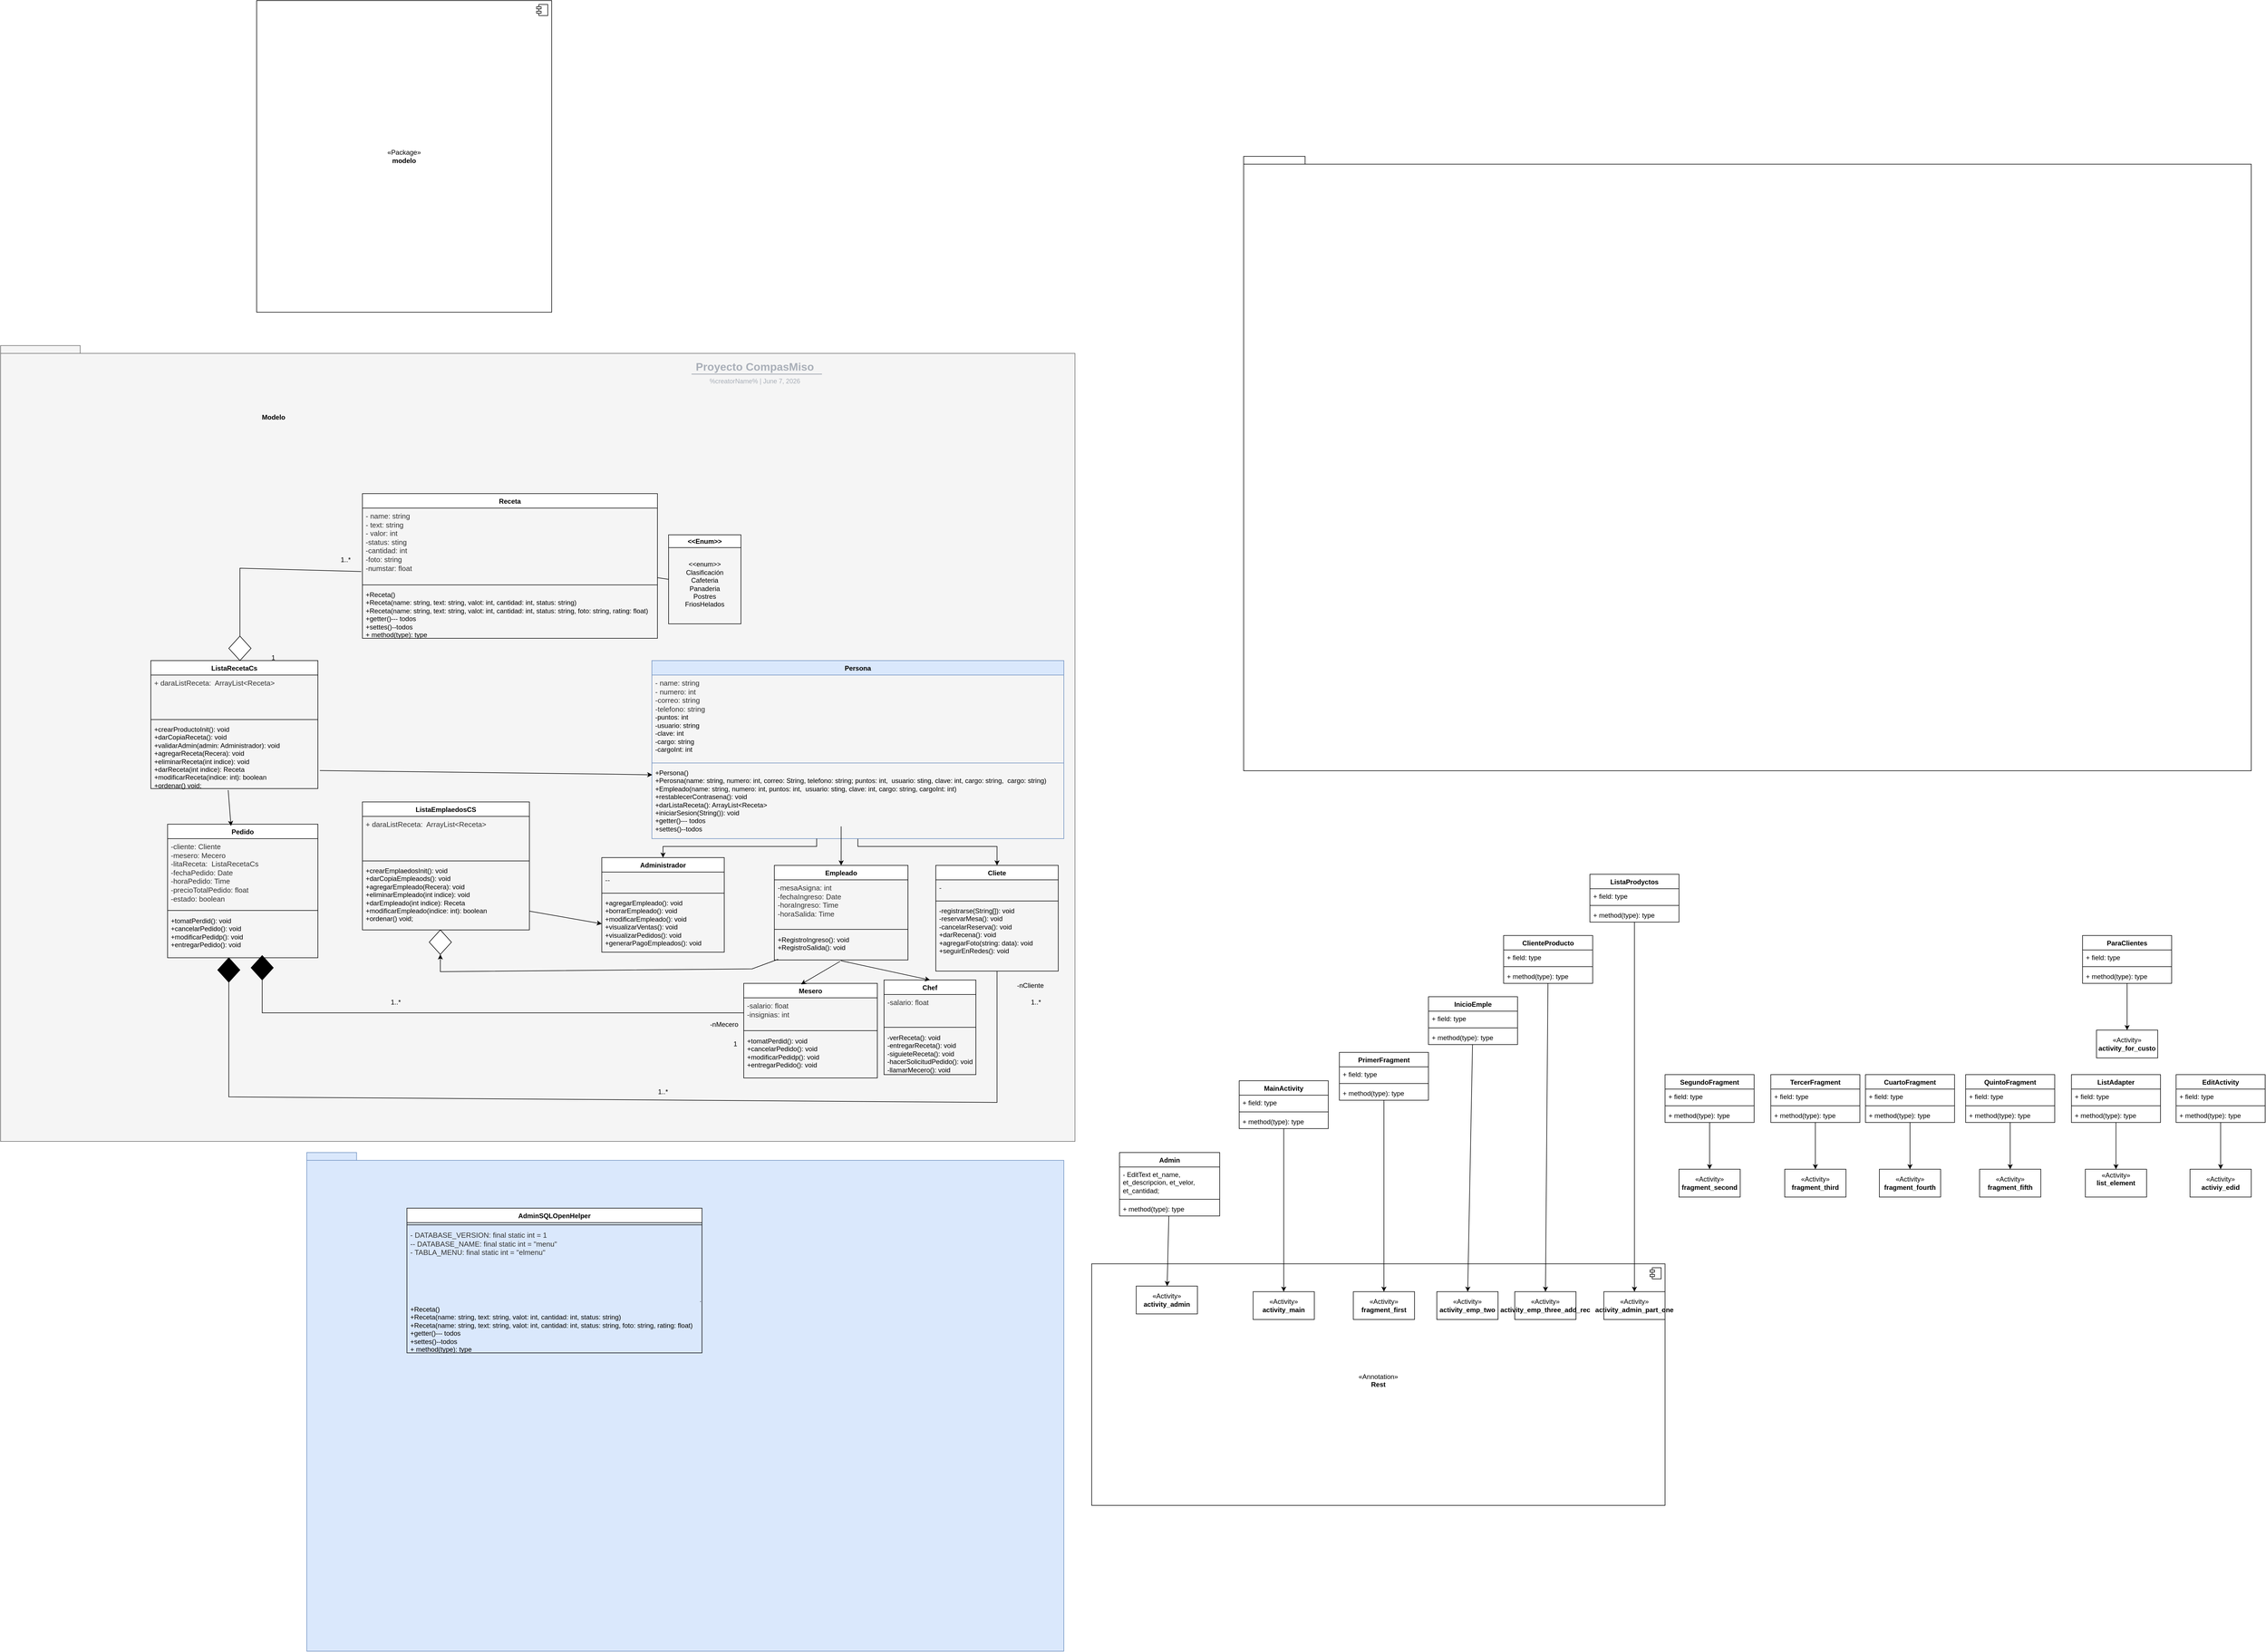 <mxfile version="24.7.2" type="github">
  <diagram name="Página-1" id="rfQc4IOobxPBXET9Sro9">
    <mxGraphModel dx="3760" dy="3758" grid="1" gridSize="10" guides="1" tooltips="1" connect="1" arrows="1" fold="1" page="1" pageScale="1" pageWidth="827" pageHeight="1169" math="0" shadow="0">
      <root>
        <mxCell id="0" />
        <mxCell id="1" parent="0" />
        <mxCell id="oBPGnNYkuoCViNRZtUaH-54" value="«Annotation»&lt;br&gt;&lt;b&gt;Rest&lt;/b&gt;&lt;div&gt;&lt;b&gt;&lt;br&gt;&lt;/b&gt;&lt;/div&gt;" style="html=1;dropTarget=0;whiteSpace=wrap;" parent="1" vertex="1">
          <mxGeometry x="1200" y="1000" width="1030" height="434" as="geometry" />
        </mxCell>
        <mxCell id="oBPGnNYkuoCViNRZtUaH-55" value="" style="shape=module;jettyWidth=8;jettyHeight=4;" parent="oBPGnNYkuoCViNRZtUaH-54" vertex="1">
          <mxGeometry x="1" width="20" height="20" relative="1" as="geometry">
            <mxPoint x="-27" y="7" as="offset" />
          </mxGeometry>
        </mxCell>
        <mxCell id="oBPGnNYkuoCViNRZtUaH-53" value="&lt;p style=&quot;line-height: 100%;&quot;&gt;&lt;br&gt;&lt;/p&gt;" style="shape=folder;fontStyle=1;spacingTop=10;tabWidth=40;tabHeight=14;tabPosition=left;html=1;whiteSpace=wrap;align=left;" parent="1" vertex="1">
          <mxGeometry x="1473" y="-990" width="1810" height="1104" as="geometry" />
        </mxCell>
        <mxCell id="oBPGnNYkuoCViNRZtUaH-40" value="&lt;p style=&quot;line-height: 100%;&quot;&gt;&lt;br&gt;&lt;/p&gt;" style="shape=folder;fontStyle=1;spacingTop=10;tabWidth=40;tabHeight=14;tabPosition=left;html=1;whiteSpace=wrap;align=left;fillColor=#f5f5f5;strokeColor=#666666;fontColor=#333333;" parent="1" vertex="1">
          <mxGeometry x="-760" y="-650" width="1930" height="1430" as="geometry" />
        </mxCell>
        <mxCell id="AjhI7jwMzzftFtxTKXYH-1" value="Receta" style="swimlane;fontStyle=1;align=center;verticalAlign=top;childLayout=stackLayout;horizontal=1;startSize=26;horizontalStack=0;resizeParent=1;resizeParentMax=0;resizeLast=0;collapsible=1;marginBottom=0;whiteSpace=wrap;html=1;" parent="1" vertex="1">
          <mxGeometry x="-110" y="-384" width="530" height="260" as="geometry" />
        </mxCell>
        <mxCell id="AjhI7jwMzzftFtxTKXYH-2" value="&lt;div&gt;&lt;span style=&quot;color: rgb(51, 51, 51); font-size: 13px;&quot;&gt;- name: string&lt;/span&gt;&lt;br style=&quot;color: rgb(51, 51, 51); font-size: 13px;&quot;&gt;&lt;span style=&quot;color: rgb(51, 51, 51); font-size: 13px;&quot;&gt;- text: string&lt;/span&gt;&lt;br style=&quot;color: rgb(51, 51, 51); font-size: 13px;&quot;&gt;&lt;span style=&quot;color: rgb(51, 51, 51); font-size: 13px;&quot;&gt;- valor: int&lt;/span&gt;&lt;br style=&quot;color: rgb(51, 51, 51); font-size: 13px;&quot;&gt;&lt;span style=&quot;color: rgb(51, 51, 51); font-size: 13px;&quot;&gt;-status: sting&lt;/span&gt;&lt;br&gt;&lt;/div&gt;&lt;div&gt;&lt;span style=&quot;color: rgb(51, 51, 51); font-size: 13px;&quot;&gt;-cantidad: int&lt;/span&gt;&lt;/div&gt;&lt;div&gt;&lt;span style=&quot;color: rgb(51, 51, 51); font-size: 13px;&quot;&gt;-foto: string&lt;/span&gt;&lt;/div&gt;&lt;div&gt;&lt;span style=&quot;color: rgb(51, 51, 51); font-size: 13px;&quot;&gt;-numstar: float&lt;/span&gt;&lt;/div&gt;" style="text;strokeColor=none;fillColor=none;align=left;verticalAlign=top;spacingLeft=4;spacingRight=4;overflow=hidden;rotatable=0;points=[[0,0.5],[1,0.5]];portConstraint=eastwest;whiteSpace=wrap;html=1;" parent="AjhI7jwMzzftFtxTKXYH-1" vertex="1">
          <mxGeometry y="26" width="530" height="134" as="geometry" />
        </mxCell>
        <mxCell id="AjhI7jwMzzftFtxTKXYH-3" value="" style="line;strokeWidth=1;fillColor=none;align=left;verticalAlign=middle;spacingTop=-1;spacingLeft=3;spacingRight=3;rotatable=0;labelPosition=right;points=[];portConstraint=eastwest;strokeColor=inherit;" parent="AjhI7jwMzzftFtxTKXYH-1" vertex="1">
          <mxGeometry y="160" width="530" height="8" as="geometry" />
        </mxCell>
        <mxCell id="AjhI7jwMzzftFtxTKXYH-4" value="&lt;div&gt;+Receta()&lt;br&gt;+Receta(name: string, text: string, valot: int, cantidad: int, status: string)&amp;nbsp;&lt;/div&gt;&lt;div&gt;&lt;div&gt;+Receta(name: string, text: string, valot: int, cantidad: int, status: string, foto: string, rating: float)&amp;nbsp;&lt;/div&gt;&lt;div&gt;+getter()--- todos&lt;/div&gt;&lt;/div&gt;&lt;div&gt;+settes()--todos&lt;/div&gt;+ method(type): type" style="text;strokeColor=none;fillColor=none;align=left;verticalAlign=top;spacingLeft=4;spacingRight=4;overflow=hidden;rotatable=0;points=[[0,0.5],[1,0.5]];portConstraint=eastwest;whiteSpace=wrap;html=1;" parent="AjhI7jwMzzftFtxTKXYH-1" vertex="1">
          <mxGeometry y="168" width="530" height="92" as="geometry" />
        </mxCell>
        <mxCell id="AjhI7jwMzzftFtxTKXYH-6" value="«Activity»&lt;br&gt;&lt;b&gt;activity_main&lt;/b&gt;" style="html=1;whiteSpace=wrap;" parent="1" vertex="1">
          <mxGeometry x="1490" y="1050" width="110" height="50" as="geometry" />
        </mxCell>
        <mxCell id="AjhI7jwMzzftFtxTKXYH-11" style="rounded=0;orthogonalLoop=1;jettySize=auto;html=1;" parent="1" source="AjhI7jwMzzftFtxTKXYH-7" target="AjhI7jwMzzftFtxTKXYH-6" edge="1">
          <mxGeometry relative="1" as="geometry" />
        </mxCell>
        <mxCell id="AjhI7jwMzzftFtxTKXYH-7" value="&lt;div&gt;&lt;span style=&quot;background-color: initial;&quot;&gt;MainActivity&lt;/span&gt;&lt;br&gt;&lt;/div&gt;" style="swimlane;fontStyle=1;align=center;verticalAlign=top;childLayout=stackLayout;horizontal=1;startSize=26;horizontalStack=0;resizeParent=1;resizeParentMax=0;resizeLast=0;collapsible=1;marginBottom=0;whiteSpace=wrap;html=1;" parent="1" vertex="1">
          <mxGeometry x="1465" y="671" width="160" height="86" as="geometry" />
        </mxCell>
        <mxCell id="AjhI7jwMzzftFtxTKXYH-8" value="+ field: type&lt;div&gt;&lt;br&gt;&lt;/div&gt;" style="text;strokeColor=none;fillColor=none;align=left;verticalAlign=top;spacingLeft=4;spacingRight=4;overflow=hidden;rotatable=0;points=[[0,0.5],[1,0.5]];portConstraint=eastwest;whiteSpace=wrap;html=1;" parent="AjhI7jwMzzftFtxTKXYH-7" vertex="1">
          <mxGeometry y="26" width="160" height="26" as="geometry" />
        </mxCell>
        <mxCell id="AjhI7jwMzzftFtxTKXYH-9" value="" style="line;strokeWidth=1;fillColor=none;align=left;verticalAlign=middle;spacingTop=-1;spacingLeft=3;spacingRight=3;rotatable=0;labelPosition=right;points=[];portConstraint=eastwest;strokeColor=inherit;" parent="AjhI7jwMzzftFtxTKXYH-7" vertex="1">
          <mxGeometry y="52" width="160" height="8" as="geometry" />
        </mxCell>
        <mxCell id="AjhI7jwMzzftFtxTKXYH-10" value="+ method(type): type" style="text;strokeColor=none;fillColor=none;align=left;verticalAlign=top;spacingLeft=4;spacingRight=4;overflow=hidden;rotatable=0;points=[[0,0.5],[1,0.5]];portConstraint=eastwest;whiteSpace=wrap;html=1;" parent="AjhI7jwMzzftFtxTKXYH-7" vertex="1">
          <mxGeometry y="60" width="160" height="26" as="geometry" />
        </mxCell>
        <mxCell id="AjhI7jwMzzftFtxTKXYH-12" value="«Activity»&lt;br&gt;&lt;b&gt;activity_emp_two&lt;/b&gt;" style="html=1;whiteSpace=wrap;" parent="1" vertex="1">
          <mxGeometry x="1820" y="1050" width="110" height="50" as="geometry" />
        </mxCell>
        <mxCell id="AjhI7jwMzzftFtxTKXYH-13" style="rounded=0;orthogonalLoop=1;jettySize=auto;html=1;" parent="1" source="AjhI7jwMzzftFtxTKXYH-14" target="AjhI7jwMzzftFtxTKXYH-12" edge="1">
          <mxGeometry relative="1" as="geometry" />
        </mxCell>
        <mxCell id="AjhI7jwMzzftFtxTKXYH-14" value="InicioEmple" style="swimlane;fontStyle=1;align=center;verticalAlign=top;childLayout=stackLayout;horizontal=1;startSize=26;horizontalStack=0;resizeParent=1;resizeParentMax=0;resizeLast=0;collapsible=1;marginBottom=0;whiteSpace=wrap;html=1;" parent="1" vertex="1">
          <mxGeometry x="1805" y="520" width="160" height="86" as="geometry" />
        </mxCell>
        <mxCell id="AjhI7jwMzzftFtxTKXYH-15" value="+ field: type&lt;div&gt;&lt;br&gt;&lt;/div&gt;" style="text;strokeColor=none;fillColor=none;align=left;verticalAlign=top;spacingLeft=4;spacingRight=4;overflow=hidden;rotatable=0;points=[[0,0.5],[1,0.5]];portConstraint=eastwest;whiteSpace=wrap;html=1;" parent="AjhI7jwMzzftFtxTKXYH-14" vertex="1">
          <mxGeometry y="26" width="160" height="26" as="geometry" />
        </mxCell>
        <mxCell id="AjhI7jwMzzftFtxTKXYH-16" value="" style="line;strokeWidth=1;fillColor=none;align=left;verticalAlign=middle;spacingTop=-1;spacingLeft=3;spacingRight=3;rotatable=0;labelPosition=right;points=[];portConstraint=eastwest;strokeColor=inherit;" parent="AjhI7jwMzzftFtxTKXYH-14" vertex="1">
          <mxGeometry y="52" width="160" height="8" as="geometry" />
        </mxCell>
        <mxCell id="AjhI7jwMzzftFtxTKXYH-17" value="+ method(type): type" style="text;strokeColor=none;fillColor=none;align=left;verticalAlign=top;spacingLeft=4;spacingRight=4;overflow=hidden;rotatable=0;points=[[0,0.5],[1,0.5]];portConstraint=eastwest;whiteSpace=wrap;html=1;" parent="AjhI7jwMzzftFtxTKXYH-14" vertex="1">
          <mxGeometry y="60" width="160" height="26" as="geometry" />
        </mxCell>
        <mxCell id="AjhI7jwMzzftFtxTKXYH-18" value="«Activity»&lt;br&gt;&lt;b&gt;activity_emp_three_add_rec&lt;/b&gt;" style="html=1;whiteSpace=wrap;" parent="1" vertex="1">
          <mxGeometry x="1960" y="1050" width="110" height="50" as="geometry" />
        </mxCell>
        <mxCell id="AjhI7jwMzzftFtxTKXYH-19" style="rounded=0;orthogonalLoop=1;jettySize=auto;html=1;" parent="1" source="AjhI7jwMzzftFtxTKXYH-20" target="AjhI7jwMzzftFtxTKXYH-18" edge="1">
          <mxGeometry relative="1" as="geometry" />
        </mxCell>
        <mxCell id="AjhI7jwMzzftFtxTKXYH-20" value="ClienteProducto" style="swimlane;fontStyle=1;align=center;verticalAlign=top;childLayout=stackLayout;horizontal=1;startSize=26;horizontalStack=0;resizeParent=1;resizeParentMax=0;resizeLast=0;collapsible=1;marginBottom=0;whiteSpace=wrap;html=1;" parent="1" vertex="1">
          <mxGeometry x="1940" y="410" width="160" height="86" as="geometry" />
        </mxCell>
        <mxCell id="AjhI7jwMzzftFtxTKXYH-21" value="+ field: type&lt;div&gt;&lt;br&gt;&lt;/div&gt;" style="text;strokeColor=none;fillColor=none;align=left;verticalAlign=top;spacingLeft=4;spacingRight=4;overflow=hidden;rotatable=0;points=[[0,0.5],[1,0.5]];portConstraint=eastwest;whiteSpace=wrap;html=1;" parent="AjhI7jwMzzftFtxTKXYH-20" vertex="1">
          <mxGeometry y="26" width="160" height="26" as="geometry" />
        </mxCell>
        <mxCell id="AjhI7jwMzzftFtxTKXYH-22" value="" style="line;strokeWidth=1;fillColor=none;align=left;verticalAlign=middle;spacingTop=-1;spacingLeft=3;spacingRight=3;rotatable=0;labelPosition=right;points=[];portConstraint=eastwest;strokeColor=inherit;" parent="AjhI7jwMzzftFtxTKXYH-20" vertex="1">
          <mxGeometry y="52" width="160" height="8" as="geometry" />
        </mxCell>
        <mxCell id="AjhI7jwMzzftFtxTKXYH-23" value="+ method(type): type" style="text;strokeColor=none;fillColor=none;align=left;verticalAlign=top;spacingLeft=4;spacingRight=4;overflow=hidden;rotatable=0;points=[[0,0.5],[1,0.5]];portConstraint=eastwest;whiteSpace=wrap;html=1;" parent="AjhI7jwMzzftFtxTKXYH-20" vertex="1">
          <mxGeometry y="60" width="160" height="26" as="geometry" />
        </mxCell>
        <mxCell id="AjhI7jwMzzftFtxTKXYH-24" value="«Activity»&lt;br&gt;&lt;b&gt;activity_admin_part_one&lt;/b&gt;" style="html=1;whiteSpace=wrap;" parent="1" vertex="1">
          <mxGeometry x="2120" y="1050" width="110" height="50" as="geometry" />
        </mxCell>
        <mxCell id="AjhI7jwMzzftFtxTKXYH-25" style="rounded=0;orthogonalLoop=1;jettySize=auto;html=1;" parent="1" source="AjhI7jwMzzftFtxTKXYH-26" target="AjhI7jwMzzftFtxTKXYH-24" edge="1">
          <mxGeometry relative="1" as="geometry" />
        </mxCell>
        <mxCell id="AjhI7jwMzzftFtxTKXYH-26" value="ListaProdyctos" style="swimlane;fontStyle=1;align=center;verticalAlign=top;childLayout=stackLayout;horizontal=1;startSize=26;horizontalStack=0;resizeParent=1;resizeParentMax=0;resizeLast=0;collapsible=1;marginBottom=0;whiteSpace=wrap;html=1;" parent="1" vertex="1">
          <mxGeometry x="2095" y="300" width="160" height="86" as="geometry" />
        </mxCell>
        <mxCell id="AjhI7jwMzzftFtxTKXYH-27" value="+ field: type&lt;div&gt;&lt;br&gt;&lt;/div&gt;" style="text;strokeColor=none;fillColor=none;align=left;verticalAlign=top;spacingLeft=4;spacingRight=4;overflow=hidden;rotatable=0;points=[[0,0.5],[1,0.5]];portConstraint=eastwest;whiteSpace=wrap;html=1;" parent="AjhI7jwMzzftFtxTKXYH-26" vertex="1">
          <mxGeometry y="26" width="160" height="26" as="geometry" />
        </mxCell>
        <mxCell id="AjhI7jwMzzftFtxTKXYH-28" value="" style="line;strokeWidth=1;fillColor=none;align=left;verticalAlign=middle;spacingTop=-1;spacingLeft=3;spacingRight=3;rotatable=0;labelPosition=right;points=[];portConstraint=eastwest;strokeColor=inherit;" parent="AjhI7jwMzzftFtxTKXYH-26" vertex="1">
          <mxGeometry y="52" width="160" height="8" as="geometry" />
        </mxCell>
        <mxCell id="AjhI7jwMzzftFtxTKXYH-29" value="+ method(type): type" style="text;strokeColor=none;fillColor=none;align=left;verticalAlign=top;spacingLeft=4;spacingRight=4;overflow=hidden;rotatable=0;points=[[0,0.5],[1,0.5]];portConstraint=eastwest;whiteSpace=wrap;html=1;" parent="AjhI7jwMzzftFtxTKXYH-26" vertex="1">
          <mxGeometry y="60" width="160" height="26" as="geometry" />
        </mxCell>
        <mxCell id="AjhI7jwMzzftFtxTKXYH-30" value="«Activity»&lt;br&gt;&lt;b&gt;activity_admin&lt;/b&gt;" style="html=1;whiteSpace=wrap;" parent="1" vertex="1">
          <mxGeometry x="1280" y="1040" width="110" height="50" as="geometry" />
        </mxCell>
        <mxCell id="AjhI7jwMzzftFtxTKXYH-31" style="rounded=0;orthogonalLoop=1;jettySize=auto;html=1;" parent="1" source="AjhI7jwMzzftFtxTKXYH-32" target="AjhI7jwMzzftFtxTKXYH-30" edge="1">
          <mxGeometry relative="1" as="geometry" />
        </mxCell>
        <mxCell id="AjhI7jwMzzftFtxTKXYH-32" value="Admin" style="swimlane;fontStyle=1;align=center;verticalAlign=top;childLayout=stackLayout;horizontal=1;startSize=26;horizontalStack=0;resizeParent=1;resizeParentMax=0;resizeLast=0;collapsible=1;marginBottom=0;whiteSpace=wrap;html=1;" parent="1" vertex="1">
          <mxGeometry x="1250" y="800" width="180" height="114" as="geometry" />
        </mxCell>
        <mxCell id="AjhI7jwMzzftFtxTKXYH-33" value="&lt;div&gt;- EditText et_name, et_descripcion, et_velor, et_cantidad;&lt;/div&gt;" style="text;strokeColor=none;fillColor=none;align=left;verticalAlign=top;spacingLeft=4;spacingRight=4;overflow=hidden;rotatable=0;points=[[0,0.5],[1,0.5]];portConstraint=eastwest;whiteSpace=wrap;html=1;" parent="AjhI7jwMzzftFtxTKXYH-32" vertex="1">
          <mxGeometry y="26" width="180" height="54" as="geometry" />
        </mxCell>
        <mxCell id="AjhI7jwMzzftFtxTKXYH-34" value="" style="line;strokeWidth=1;fillColor=none;align=left;verticalAlign=middle;spacingTop=-1;spacingLeft=3;spacingRight=3;rotatable=0;labelPosition=right;points=[];portConstraint=eastwest;strokeColor=inherit;" parent="AjhI7jwMzzftFtxTKXYH-32" vertex="1">
          <mxGeometry y="80" width="180" height="8" as="geometry" />
        </mxCell>
        <mxCell id="AjhI7jwMzzftFtxTKXYH-35" value="+ method(type): type" style="text;strokeColor=none;fillColor=none;align=left;verticalAlign=top;spacingLeft=4;spacingRight=4;overflow=hidden;rotatable=0;points=[[0,0.5],[1,0.5]];portConstraint=eastwest;whiteSpace=wrap;html=1;" parent="AjhI7jwMzzftFtxTKXYH-32" vertex="1">
          <mxGeometry y="88" width="180" height="26" as="geometry" />
        </mxCell>
        <mxCell id="AjhI7jwMzzftFtxTKXYH-36" value="«Activity»&lt;br&gt;&lt;b&gt;activity_for_custo&lt;/b&gt;" style="html=1;whiteSpace=wrap;" parent="1" vertex="1">
          <mxGeometry x="3005" y="580" width="110" height="50" as="geometry" />
        </mxCell>
        <mxCell id="AjhI7jwMzzftFtxTKXYH-37" style="rounded=0;orthogonalLoop=1;jettySize=auto;html=1;" parent="1" source="AjhI7jwMzzftFtxTKXYH-38" target="AjhI7jwMzzftFtxTKXYH-36" edge="1">
          <mxGeometry relative="1" as="geometry" />
        </mxCell>
        <mxCell id="AjhI7jwMzzftFtxTKXYH-38" value="ParaClientes" style="swimlane;fontStyle=1;align=center;verticalAlign=top;childLayout=stackLayout;horizontal=1;startSize=26;horizontalStack=0;resizeParent=1;resizeParentMax=0;resizeLast=0;collapsible=1;marginBottom=0;whiteSpace=wrap;html=1;" parent="1" vertex="1">
          <mxGeometry x="2980" y="410" width="160" height="86" as="geometry" />
        </mxCell>
        <mxCell id="AjhI7jwMzzftFtxTKXYH-39" value="+ field: type&lt;div&gt;&lt;br&gt;&lt;/div&gt;" style="text;strokeColor=none;fillColor=none;align=left;verticalAlign=top;spacingLeft=4;spacingRight=4;overflow=hidden;rotatable=0;points=[[0,0.5],[1,0.5]];portConstraint=eastwest;whiteSpace=wrap;html=1;" parent="AjhI7jwMzzftFtxTKXYH-38" vertex="1">
          <mxGeometry y="26" width="160" height="26" as="geometry" />
        </mxCell>
        <mxCell id="AjhI7jwMzzftFtxTKXYH-40" value="" style="line;strokeWidth=1;fillColor=none;align=left;verticalAlign=middle;spacingTop=-1;spacingLeft=3;spacingRight=3;rotatable=0;labelPosition=right;points=[];portConstraint=eastwest;strokeColor=inherit;" parent="AjhI7jwMzzftFtxTKXYH-38" vertex="1">
          <mxGeometry y="52" width="160" height="8" as="geometry" />
        </mxCell>
        <mxCell id="AjhI7jwMzzftFtxTKXYH-41" value="+ method(type): type" style="text;strokeColor=none;fillColor=none;align=left;verticalAlign=top;spacingLeft=4;spacingRight=4;overflow=hidden;rotatable=0;points=[[0,0.5],[1,0.5]];portConstraint=eastwest;whiteSpace=wrap;html=1;" parent="AjhI7jwMzzftFtxTKXYH-38" vertex="1">
          <mxGeometry y="60" width="160" height="26" as="geometry" />
        </mxCell>
        <mxCell id="AjhI7jwMzzftFtxTKXYH-42" value="«Activity»&lt;br&gt;&lt;b&gt;fragment_first&lt;/b&gt;" style="html=1;whiteSpace=wrap;" parent="1" vertex="1">
          <mxGeometry x="1670" y="1050" width="110" height="50" as="geometry" />
        </mxCell>
        <mxCell id="AjhI7jwMzzftFtxTKXYH-43" style="rounded=0;orthogonalLoop=1;jettySize=auto;html=1;" parent="1" source="AjhI7jwMzzftFtxTKXYH-44" target="AjhI7jwMzzftFtxTKXYH-42" edge="1">
          <mxGeometry relative="1" as="geometry" />
        </mxCell>
        <mxCell id="AjhI7jwMzzftFtxTKXYH-44" value="PrimerFragment&lt;div&gt;&lt;br&gt;&lt;/div&gt;" style="swimlane;fontStyle=1;align=center;verticalAlign=top;childLayout=stackLayout;horizontal=1;startSize=26;horizontalStack=0;resizeParent=1;resizeParentMax=0;resizeLast=0;collapsible=1;marginBottom=0;whiteSpace=wrap;html=1;" parent="1" vertex="1">
          <mxGeometry x="1645" y="620" width="160" height="86" as="geometry" />
        </mxCell>
        <mxCell id="AjhI7jwMzzftFtxTKXYH-45" value="+ field: type&lt;div&gt;&lt;br&gt;&lt;/div&gt;" style="text;strokeColor=none;fillColor=none;align=left;verticalAlign=top;spacingLeft=4;spacingRight=4;overflow=hidden;rotatable=0;points=[[0,0.5],[1,0.5]];portConstraint=eastwest;whiteSpace=wrap;html=1;" parent="AjhI7jwMzzftFtxTKXYH-44" vertex="1">
          <mxGeometry y="26" width="160" height="26" as="geometry" />
        </mxCell>
        <mxCell id="AjhI7jwMzzftFtxTKXYH-46" value="" style="line;strokeWidth=1;fillColor=none;align=left;verticalAlign=middle;spacingTop=-1;spacingLeft=3;spacingRight=3;rotatable=0;labelPosition=right;points=[];portConstraint=eastwest;strokeColor=inherit;" parent="AjhI7jwMzzftFtxTKXYH-44" vertex="1">
          <mxGeometry y="52" width="160" height="8" as="geometry" />
        </mxCell>
        <mxCell id="AjhI7jwMzzftFtxTKXYH-47" value="+ method(type): type" style="text;strokeColor=none;fillColor=none;align=left;verticalAlign=top;spacingLeft=4;spacingRight=4;overflow=hidden;rotatable=0;points=[[0,0.5],[1,0.5]];portConstraint=eastwest;whiteSpace=wrap;html=1;" parent="AjhI7jwMzzftFtxTKXYH-44" vertex="1">
          <mxGeometry y="60" width="160" height="26" as="geometry" />
        </mxCell>
        <mxCell id="AjhI7jwMzzftFtxTKXYH-49" value="«Activity»&lt;br&gt;&lt;b&gt;fragment_second&lt;/b&gt;" style="html=1;whiteSpace=wrap;" parent="1" vertex="1">
          <mxGeometry x="2255" y="830" width="110" height="50" as="geometry" />
        </mxCell>
        <mxCell id="AjhI7jwMzzftFtxTKXYH-50" style="rounded=0;orthogonalLoop=1;jettySize=auto;html=1;" parent="1" source="AjhI7jwMzzftFtxTKXYH-51" target="AjhI7jwMzzftFtxTKXYH-49" edge="1">
          <mxGeometry relative="1" as="geometry" />
        </mxCell>
        <mxCell id="AjhI7jwMzzftFtxTKXYH-51" value="SegundoFragment&lt;div&gt;&lt;br&gt;&lt;/div&gt;" style="swimlane;fontStyle=1;align=center;verticalAlign=top;childLayout=stackLayout;horizontal=1;startSize=26;horizontalStack=0;resizeParent=1;resizeParentMax=0;resizeLast=0;collapsible=1;marginBottom=0;whiteSpace=wrap;html=1;" parent="1" vertex="1">
          <mxGeometry x="2230" y="660" width="160" height="86" as="geometry" />
        </mxCell>
        <mxCell id="AjhI7jwMzzftFtxTKXYH-52" value="+ field: type&lt;div&gt;&lt;br&gt;&lt;/div&gt;" style="text;strokeColor=none;fillColor=none;align=left;verticalAlign=top;spacingLeft=4;spacingRight=4;overflow=hidden;rotatable=0;points=[[0,0.5],[1,0.5]];portConstraint=eastwest;whiteSpace=wrap;html=1;" parent="AjhI7jwMzzftFtxTKXYH-51" vertex="1">
          <mxGeometry y="26" width="160" height="26" as="geometry" />
        </mxCell>
        <mxCell id="AjhI7jwMzzftFtxTKXYH-53" value="" style="line;strokeWidth=1;fillColor=none;align=left;verticalAlign=middle;spacingTop=-1;spacingLeft=3;spacingRight=3;rotatable=0;labelPosition=right;points=[];portConstraint=eastwest;strokeColor=inherit;" parent="AjhI7jwMzzftFtxTKXYH-51" vertex="1">
          <mxGeometry y="52" width="160" height="8" as="geometry" />
        </mxCell>
        <mxCell id="AjhI7jwMzzftFtxTKXYH-54" value="+ method(type): type" style="text;strokeColor=none;fillColor=none;align=left;verticalAlign=top;spacingLeft=4;spacingRight=4;overflow=hidden;rotatable=0;points=[[0,0.5],[1,0.5]];portConstraint=eastwest;whiteSpace=wrap;html=1;" parent="AjhI7jwMzzftFtxTKXYH-51" vertex="1">
          <mxGeometry y="60" width="160" height="26" as="geometry" />
        </mxCell>
        <mxCell id="AjhI7jwMzzftFtxTKXYH-55" value="«Activity»&lt;br&gt;&lt;b&gt;fragment_third&lt;/b&gt;" style="html=1;whiteSpace=wrap;" parent="1" vertex="1">
          <mxGeometry x="2445" y="830" width="110" height="50" as="geometry" />
        </mxCell>
        <mxCell id="AjhI7jwMzzftFtxTKXYH-56" style="rounded=0;orthogonalLoop=1;jettySize=auto;html=1;" parent="1" source="AjhI7jwMzzftFtxTKXYH-57" target="AjhI7jwMzzftFtxTKXYH-55" edge="1">
          <mxGeometry relative="1" as="geometry" />
        </mxCell>
        <mxCell id="AjhI7jwMzzftFtxTKXYH-57" value="TercerFragment&lt;div&gt;&lt;br&gt;&lt;/div&gt;" style="swimlane;fontStyle=1;align=center;verticalAlign=top;childLayout=stackLayout;horizontal=1;startSize=26;horizontalStack=0;resizeParent=1;resizeParentMax=0;resizeLast=0;collapsible=1;marginBottom=0;whiteSpace=wrap;html=1;" parent="1" vertex="1">
          <mxGeometry x="2420" y="660" width="160" height="86" as="geometry" />
        </mxCell>
        <mxCell id="AjhI7jwMzzftFtxTKXYH-58" value="+ field: type&lt;div&gt;&lt;br&gt;&lt;/div&gt;" style="text;strokeColor=none;fillColor=none;align=left;verticalAlign=top;spacingLeft=4;spacingRight=4;overflow=hidden;rotatable=0;points=[[0,0.5],[1,0.5]];portConstraint=eastwest;whiteSpace=wrap;html=1;" parent="AjhI7jwMzzftFtxTKXYH-57" vertex="1">
          <mxGeometry y="26" width="160" height="26" as="geometry" />
        </mxCell>
        <mxCell id="AjhI7jwMzzftFtxTKXYH-59" value="" style="line;strokeWidth=1;fillColor=none;align=left;verticalAlign=middle;spacingTop=-1;spacingLeft=3;spacingRight=3;rotatable=0;labelPosition=right;points=[];portConstraint=eastwest;strokeColor=inherit;" parent="AjhI7jwMzzftFtxTKXYH-57" vertex="1">
          <mxGeometry y="52" width="160" height="8" as="geometry" />
        </mxCell>
        <mxCell id="AjhI7jwMzzftFtxTKXYH-60" value="+ method(type): type" style="text;strokeColor=none;fillColor=none;align=left;verticalAlign=top;spacingLeft=4;spacingRight=4;overflow=hidden;rotatable=0;points=[[0,0.5],[1,0.5]];portConstraint=eastwest;whiteSpace=wrap;html=1;" parent="AjhI7jwMzzftFtxTKXYH-57" vertex="1">
          <mxGeometry y="60" width="160" height="26" as="geometry" />
        </mxCell>
        <mxCell id="AjhI7jwMzzftFtxTKXYH-62" value="«Activity»&lt;br&gt;&lt;b&gt;fragment_fourth&lt;/b&gt;" style="html=1;whiteSpace=wrap;" parent="1" vertex="1">
          <mxGeometry x="2615" y="830" width="110" height="50" as="geometry" />
        </mxCell>
        <mxCell id="AjhI7jwMzzftFtxTKXYH-63" style="rounded=0;orthogonalLoop=1;jettySize=auto;html=1;" parent="1" source="AjhI7jwMzzftFtxTKXYH-64" target="AjhI7jwMzzftFtxTKXYH-62" edge="1">
          <mxGeometry relative="1" as="geometry" />
        </mxCell>
        <mxCell id="AjhI7jwMzzftFtxTKXYH-64" value="CuartoFragment&lt;div&gt;&lt;br&gt;&lt;/div&gt;" style="swimlane;fontStyle=1;align=center;verticalAlign=top;childLayout=stackLayout;horizontal=1;startSize=26;horizontalStack=0;resizeParent=1;resizeParentMax=0;resizeLast=0;collapsible=1;marginBottom=0;whiteSpace=wrap;html=1;" parent="1" vertex="1">
          <mxGeometry x="2590" y="660" width="160" height="86" as="geometry" />
        </mxCell>
        <mxCell id="AjhI7jwMzzftFtxTKXYH-65" value="+ field: type&lt;div&gt;&lt;br&gt;&lt;/div&gt;" style="text;strokeColor=none;fillColor=none;align=left;verticalAlign=top;spacingLeft=4;spacingRight=4;overflow=hidden;rotatable=0;points=[[0,0.5],[1,0.5]];portConstraint=eastwest;whiteSpace=wrap;html=1;" parent="AjhI7jwMzzftFtxTKXYH-64" vertex="1">
          <mxGeometry y="26" width="160" height="26" as="geometry" />
        </mxCell>
        <mxCell id="AjhI7jwMzzftFtxTKXYH-66" value="" style="line;strokeWidth=1;fillColor=none;align=left;verticalAlign=middle;spacingTop=-1;spacingLeft=3;spacingRight=3;rotatable=0;labelPosition=right;points=[];portConstraint=eastwest;strokeColor=inherit;" parent="AjhI7jwMzzftFtxTKXYH-64" vertex="1">
          <mxGeometry y="52" width="160" height="8" as="geometry" />
        </mxCell>
        <mxCell id="AjhI7jwMzzftFtxTKXYH-67" value="+ method(type): type" style="text;strokeColor=none;fillColor=none;align=left;verticalAlign=top;spacingLeft=4;spacingRight=4;overflow=hidden;rotatable=0;points=[[0,0.5],[1,0.5]];portConstraint=eastwest;whiteSpace=wrap;html=1;" parent="AjhI7jwMzzftFtxTKXYH-64" vertex="1">
          <mxGeometry y="60" width="160" height="26" as="geometry" />
        </mxCell>
        <mxCell id="AjhI7jwMzzftFtxTKXYH-68" value="«Activity»&lt;br&gt;&lt;b&gt;fragment_fifth&lt;/b&gt;" style="html=1;whiteSpace=wrap;" parent="1" vertex="1">
          <mxGeometry x="2795" y="830" width="110" height="50" as="geometry" />
        </mxCell>
        <mxCell id="AjhI7jwMzzftFtxTKXYH-69" style="rounded=0;orthogonalLoop=1;jettySize=auto;html=1;" parent="1" source="AjhI7jwMzzftFtxTKXYH-70" target="AjhI7jwMzzftFtxTKXYH-68" edge="1">
          <mxGeometry relative="1" as="geometry" />
        </mxCell>
        <mxCell id="AjhI7jwMzzftFtxTKXYH-70" value="QuintoFragment&lt;div&gt;&lt;br&gt;&lt;/div&gt;" style="swimlane;fontStyle=1;align=center;verticalAlign=top;childLayout=stackLayout;horizontal=1;startSize=26;horizontalStack=0;resizeParent=1;resizeParentMax=0;resizeLast=0;collapsible=1;marginBottom=0;whiteSpace=wrap;html=1;" parent="1" vertex="1">
          <mxGeometry x="2770" y="660" width="160" height="86" as="geometry" />
        </mxCell>
        <mxCell id="AjhI7jwMzzftFtxTKXYH-71" value="+ field: type&lt;div&gt;&lt;br&gt;&lt;/div&gt;" style="text;strokeColor=none;fillColor=none;align=left;verticalAlign=top;spacingLeft=4;spacingRight=4;overflow=hidden;rotatable=0;points=[[0,0.5],[1,0.5]];portConstraint=eastwest;whiteSpace=wrap;html=1;" parent="AjhI7jwMzzftFtxTKXYH-70" vertex="1">
          <mxGeometry y="26" width="160" height="26" as="geometry" />
        </mxCell>
        <mxCell id="AjhI7jwMzzftFtxTKXYH-72" value="" style="line;strokeWidth=1;fillColor=none;align=left;verticalAlign=middle;spacingTop=-1;spacingLeft=3;spacingRight=3;rotatable=0;labelPosition=right;points=[];portConstraint=eastwest;strokeColor=inherit;" parent="AjhI7jwMzzftFtxTKXYH-70" vertex="1">
          <mxGeometry y="52" width="160" height="8" as="geometry" />
        </mxCell>
        <mxCell id="AjhI7jwMzzftFtxTKXYH-73" value="+ method(type): type" style="text;strokeColor=none;fillColor=none;align=left;verticalAlign=top;spacingLeft=4;spacingRight=4;overflow=hidden;rotatable=0;points=[[0,0.5],[1,0.5]];portConstraint=eastwest;whiteSpace=wrap;html=1;" parent="AjhI7jwMzzftFtxTKXYH-70" vertex="1">
          <mxGeometry y="60" width="160" height="26" as="geometry" />
        </mxCell>
        <mxCell id="AjhI7jwMzzftFtxTKXYH-74" value="«Activity»&lt;br&gt;&lt;b&gt;list_element&lt;/b&gt;&lt;div&gt;&lt;b&gt;&lt;br&gt;&lt;/b&gt;&lt;/div&gt;" style="html=1;whiteSpace=wrap;" parent="1" vertex="1">
          <mxGeometry x="2985" y="830" width="110" height="50" as="geometry" />
        </mxCell>
        <mxCell id="AjhI7jwMzzftFtxTKXYH-75" style="rounded=0;orthogonalLoop=1;jettySize=auto;html=1;" parent="1" source="AjhI7jwMzzftFtxTKXYH-76" target="AjhI7jwMzzftFtxTKXYH-74" edge="1">
          <mxGeometry relative="1" as="geometry" />
        </mxCell>
        <mxCell id="AjhI7jwMzzftFtxTKXYH-76" value="&lt;div&gt;ListAdapter&lt;/div&gt;" style="swimlane;fontStyle=1;align=center;verticalAlign=top;childLayout=stackLayout;horizontal=1;startSize=26;horizontalStack=0;resizeParent=1;resizeParentMax=0;resizeLast=0;collapsible=1;marginBottom=0;whiteSpace=wrap;html=1;" parent="1" vertex="1">
          <mxGeometry x="2960" y="660" width="160" height="86" as="geometry" />
        </mxCell>
        <mxCell id="AjhI7jwMzzftFtxTKXYH-77" value="+ field: type&lt;div&gt;&lt;br&gt;&lt;/div&gt;" style="text;strokeColor=none;fillColor=none;align=left;verticalAlign=top;spacingLeft=4;spacingRight=4;overflow=hidden;rotatable=0;points=[[0,0.5],[1,0.5]];portConstraint=eastwest;whiteSpace=wrap;html=1;" parent="AjhI7jwMzzftFtxTKXYH-76" vertex="1">
          <mxGeometry y="26" width="160" height="26" as="geometry" />
        </mxCell>
        <mxCell id="AjhI7jwMzzftFtxTKXYH-78" value="" style="line;strokeWidth=1;fillColor=none;align=left;verticalAlign=middle;spacingTop=-1;spacingLeft=3;spacingRight=3;rotatable=0;labelPosition=right;points=[];portConstraint=eastwest;strokeColor=inherit;" parent="AjhI7jwMzzftFtxTKXYH-76" vertex="1">
          <mxGeometry y="52" width="160" height="8" as="geometry" />
        </mxCell>
        <mxCell id="AjhI7jwMzzftFtxTKXYH-79" value="+ method(type): type" style="text;strokeColor=none;fillColor=none;align=left;verticalAlign=top;spacingLeft=4;spacingRight=4;overflow=hidden;rotatable=0;points=[[0,0.5],[1,0.5]];portConstraint=eastwest;whiteSpace=wrap;html=1;" parent="AjhI7jwMzzftFtxTKXYH-76" vertex="1">
          <mxGeometry y="60" width="160" height="26" as="geometry" />
        </mxCell>
        <mxCell id="oBPGnNYkuoCViNRZtUaH-6" value="" style="group;dropTarget=0;pointerEvents=0;" parent="1" vertex="1">
          <mxGeometry x="275" y="-629" width="530" height="45" as="geometry" />
        </mxCell>
        <mxCell id="oBPGnNYkuoCViNRZtUaH-7" value="Proyecto CompasMiso" style="points=[[0.688,0.967,0]];html=1;overflow=block;blockSpacing=1;whiteSpace=wrap;fontSize=19.7;fontColor=#a9afb8;fontStyle=1;align=center;spacingLeft=7;spacingRight=7;spacingTop=2;spacing=3;strokeOpacity=0;fillOpacity=0;rounded=1;absoluteArcSize=1;arcSize=12;fillColor=#ffffff;strokeWidth=1.5;lucidId=U7PNEHNEvIEY;" parent="oBPGnNYkuoCViNRZtUaH-6" vertex="1">
          <mxGeometry width="640" height="31" as="geometry" />
        </mxCell>
        <UserObject label="%creatorName%  |  %date{mmmm d, yyyy}%" placeholders="1" id="oBPGnNYkuoCViNRZtUaH-8">
          <mxCell style="html=1;overflow=block;blockSpacing=1;whiteSpace=wrap;fontSize=11.5;fontColor=#a9afb8;align=center;spacingLeft=7;spacingRight=7;spacingTop=2;spacing=3;strokeOpacity=0;fillOpacity=0;rounded=1;absoluteArcSize=1;arcSize=12;fillColor=#ffffff;strokeWidth=1.5;lucidId=U7PNwYMRwzRe;" parent="oBPGnNYkuoCViNRZtUaH-6" vertex="1">
            <mxGeometry y="31" width="640" height="14" as="geometry" />
          </mxCell>
        </UserObject>
        <mxCell id="oBPGnNYkuoCViNRZtUaH-9" value="" style="html=1;jettySize=18;whiteSpace=wrap;fontSize=13;fontFamily=Helvetica;strokeColor=#a9afb8;strokeOpacity=100;strokeWidth=1.5;rounded=0;startArrow=none;endArrow=none;entryX=0.688;entryY=0.967;entryPerimeter=0;lucidId=U7PNrnxMDtur;" parent="oBPGnNYkuoCViNRZtUaH-6" target="oBPGnNYkuoCViNRZtUaH-7" edge="1">
          <mxGeometry width="100" height="100" relative="1" as="geometry">
            <Array as="points" />
            <mxPoint x="206" y="30" as="sourcePoint" />
          </mxGeometry>
        </mxCell>
        <mxCell id="oBPGnNYkuoCViNRZtUaH-10" value="ListaRecetaCs" style="swimlane;fontStyle=1;align=center;verticalAlign=top;childLayout=stackLayout;horizontal=1;startSize=26;horizontalStack=0;resizeParent=1;resizeParentMax=0;resizeLast=0;collapsible=1;marginBottom=0;whiteSpace=wrap;html=1;" parent="1" vertex="1">
          <mxGeometry x="-490" y="-84" width="300" height="230" as="geometry" />
        </mxCell>
        <mxCell id="oBPGnNYkuoCViNRZtUaH-11" value="&lt;div&gt;&lt;font color=&quot;#333333&quot;&gt;&lt;span style=&quot;font-size: 13px;&quot;&gt;+ daraListReceta:&amp;nbsp; ArrayList&amp;lt;Receta&amp;gt;&lt;/span&gt;&lt;/font&gt;&lt;br style=&quot;color: rgb(51, 51, 51); font-size: 13px;&quot;&gt;&lt;br&gt;&lt;/div&gt;&lt;div&gt;&lt;br&gt;&lt;/div&gt;" style="text;strokeColor=none;fillColor=none;align=left;verticalAlign=top;spacingLeft=4;spacingRight=4;overflow=hidden;rotatable=0;points=[[0,0.5],[1,0.5]];portConstraint=eastwest;whiteSpace=wrap;html=1;" parent="oBPGnNYkuoCViNRZtUaH-10" vertex="1">
          <mxGeometry y="26" width="300" height="76" as="geometry" />
        </mxCell>
        <mxCell id="oBPGnNYkuoCViNRZtUaH-12" value="" style="line;strokeWidth=1;fillColor=none;align=left;verticalAlign=middle;spacingTop=-1;spacingLeft=3;spacingRight=3;rotatable=0;labelPosition=right;points=[];portConstraint=eastwest;strokeColor=inherit;" parent="oBPGnNYkuoCViNRZtUaH-10" vertex="1">
          <mxGeometry y="102" width="300" height="8" as="geometry" />
        </mxCell>
        <mxCell id="oBPGnNYkuoCViNRZtUaH-13" value="&lt;div&gt;+crearProductoInit(): void&lt;/div&gt;&lt;div&gt;+darCopiaReceta(): void&lt;/div&gt;&lt;div&gt;+validarAdmin(admin: Administrador): void&lt;/div&gt;&lt;div&gt;+agregarReceta(Recera): void&lt;/div&gt;&lt;div&gt;+eliminarReceta(int indice): void&lt;/div&gt;&lt;div&gt;+darReceta(int indice): Receta&lt;/div&gt;&lt;div&gt;+modificarReceta(indice: int): boolean&lt;/div&gt;&lt;div&gt;+ordenar() void;&lt;/div&gt;" style="text;strokeColor=none;fillColor=none;align=left;verticalAlign=top;spacingLeft=4;spacingRight=4;overflow=hidden;rotatable=0;points=[[0,0.5],[1,0.5]];portConstraint=eastwest;whiteSpace=wrap;html=1;" parent="oBPGnNYkuoCViNRZtUaH-10" vertex="1">
          <mxGeometry y="110" width="300" height="120" as="geometry" />
        </mxCell>
        <mxCell id="oBPGnNYkuoCViNRZtUaH-16" value="" style="rhombus;whiteSpace=wrap;html=1;" parent="1" vertex="1">
          <mxGeometry x="-350" y="-128" width="40" height="44" as="geometry" />
        </mxCell>
        <mxCell id="oBPGnNYkuoCViNRZtUaH-20" value="" style="endArrow=none;html=1;rounded=0;entryX=0.5;entryY=0;entryDx=0;entryDy=0;" parent="1" edge="1" target="oBPGnNYkuoCViNRZtUaH-16">
          <mxGeometry width="50" height="50" relative="1" as="geometry">
            <mxPoint x="-112" y="-244" as="sourcePoint" />
            <mxPoint x="-220" y="-244" as="targetPoint" />
            <Array as="points">
              <mxPoint x="-330" y="-250" />
            </Array>
          </mxGeometry>
        </mxCell>
        <mxCell id="oBPGnNYkuoCViNRZtUaH-29" value="" style="ellipse;whiteSpace=wrap;html=1;align=center;aspect=fixed;fillColor=none;strokeColor=none;resizable=0;perimeter=centerPerimeter;rotatable=0;allowArrows=0;points=[];outlineConnect=1;" parent="1" vertex="1">
          <mxGeometry x="1910" y="1040" width="10" height="10" as="geometry" />
        </mxCell>
        <mxCell id="oBPGnNYkuoCViNRZtUaH-32" value="Empleado" style="swimlane;fontStyle=1;align=center;verticalAlign=top;childLayout=stackLayout;horizontal=1;startSize=26;horizontalStack=0;resizeParent=1;resizeParentMax=0;resizeLast=0;collapsible=1;marginBottom=0;whiteSpace=wrap;html=1;" parent="1" vertex="1">
          <mxGeometry x="630" y="284" width="240" height="170" as="geometry" />
        </mxCell>
        <mxCell id="oBPGnNYkuoCViNRZtUaH-33" value="&lt;div&gt;&lt;font color=&quot;#333333&quot;&gt;&lt;span style=&quot;font-size: 13px;&quot;&gt;-mesaAsigna: int&lt;/span&gt;&lt;/font&gt;&lt;/div&gt;&lt;div&gt;&lt;font color=&quot;#333333&quot;&gt;&lt;span style=&quot;font-size: 13px;&quot;&gt;-fechaIngreso: Date&lt;br&gt;-horaIngreso: Time&lt;/span&gt;&lt;/font&gt;&lt;/div&gt;&lt;div&gt;&lt;font color=&quot;#333333&quot;&gt;&lt;span style=&quot;font-size: 13px;&quot;&gt;-horaSalida: Time&lt;/span&gt;&lt;/font&gt;&lt;/div&gt;" style="text;strokeColor=none;fillColor=none;align=left;verticalAlign=top;spacingLeft=4;spacingRight=4;overflow=hidden;rotatable=0;points=[[0,0.5],[1,0.5]];portConstraint=eastwest;whiteSpace=wrap;html=1;" parent="oBPGnNYkuoCViNRZtUaH-32" vertex="1">
          <mxGeometry y="26" width="240" height="84" as="geometry" />
        </mxCell>
        <mxCell id="oBPGnNYkuoCViNRZtUaH-34" value="" style="line;strokeWidth=1;fillColor=none;align=left;verticalAlign=middle;spacingTop=-1;spacingLeft=3;spacingRight=3;rotatable=0;labelPosition=right;points=[];portConstraint=eastwest;strokeColor=inherit;" parent="oBPGnNYkuoCViNRZtUaH-32" vertex="1">
          <mxGeometry y="110" width="240" height="10" as="geometry" />
        </mxCell>
        <mxCell id="Kdqot6jDbEaOpTWp_Kxh-5" value="&lt;div&gt;+RegistroIngreso(): void&lt;/div&gt;&lt;div&gt;+RegistroSalida(): void&lt;/div&gt;" style="text;strokeColor=none;fillColor=none;align=left;verticalAlign=top;spacingLeft=4;spacingRight=4;overflow=hidden;rotatable=0;points=[[0,0.5],[1,0.5]];portConstraint=eastwest;whiteSpace=wrap;html=1;" parent="oBPGnNYkuoCViNRZtUaH-32" vertex="1">
          <mxGeometry y="120" width="240" height="50" as="geometry" />
        </mxCell>
        <mxCell id="oBPGnNYkuoCViNRZtUaH-45" style="edgeStyle=orthogonalEdgeStyle;rounded=0;orthogonalLoop=1;jettySize=auto;html=1;" parent="1" source="oBPGnNYkuoCViNRZtUaH-39" target="Kdqot6jDbEaOpTWp_Kxh-1" edge="1">
          <mxGeometry relative="1" as="geometry">
            <Array as="points">
              <mxPoint x="780" y="250" />
              <mxPoint x="1030" y="250" />
            </Array>
          </mxGeometry>
        </mxCell>
        <mxCell id="oBPGnNYkuoCViNRZtUaH-36" value="Persona" style="swimlane;fontStyle=1;align=center;verticalAlign=top;childLayout=stackLayout;horizontal=1;startSize=26;horizontalStack=0;resizeParent=1;resizeParentMax=0;resizeLast=0;collapsible=1;marginBottom=0;whiteSpace=wrap;html=1;fillColor=#dae8fc;strokeColor=#6c8ebf;" parent="1" vertex="1">
          <mxGeometry x="410" y="-84" width="740" height="320" as="geometry" />
        </mxCell>
        <mxCell id="oBPGnNYkuoCViNRZtUaH-37" value="&lt;div&gt;&lt;span style=&quot;color: rgb(51, 51, 51); font-size: 13px;&quot;&gt;- name: string&lt;/span&gt;&lt;br style=&quot;color: rgb(51, 51, 51); font-size: 13px;&quot;&gt;&lt;span style=&quot;color: rgb(51, 51, 51); font-size: 13px;&quot;&gt;- numero: int&lt;/span&gt;&lt;/div&gt;&lt;div&gt;&lt;span style=&quot;color: rgb(51, 51, 51); font-size: 13px;&quot;&gt;-correo: string&lt;/span&gt;&lt;/div&gt;&lt;div&gt;&lt;span style=&quot;color: rgb(51, 51, 51); font-size: 13px;&quot;&gt;-telefono: string&lt;/span&gt;&lt;/div&gt;&lt;div&gt;&lt;span style=&quot;background-color: initial;&quot;&gt;-puntos: int&lt;/span&gt;&lt;br style=&quot;color: rgb(51, 51, 51); font-size: 13px;&quot;&gt;&lt;/div&gt;&lt;div&gt;-usuario: string&lt;/div&gt;&lt;div&gt;-clave: int&lt;/div&gt;&lt;div&gt;-cargo: string&lt;/div&gt;&lt;div&gt;-cargoInt: int&lt;/div&gt;&lt;div&gt;&lt;br&gt;&lt;/div&gt;" style="text;strokeColor=none;fillColor=none;align=left;verticalAlign=top;spacingLeft=4;spacingRight=4;overflow=hidden;rotatable=0;points=[[0,0.5],[1,0.5]];portConstraint=eastwest;whiteSpace=wrap;html=1;" parent="oBPGnNYkuoCViNRZtUaH-36" vertex="1">
          <mxGeometry y="26" width="740" height="154" as="geometry" />
        </mxCell>
        <mxCell id="oBPGnNYkuoCViNRZtUaH-38" value="" style="line;strokeWidth=1;fillColor=none;align=left;verticalAlign=middle;spacingTop=-1;spacingLeft=3;spacingRight=3;rotatable=0;labelPosition=right;points=[];portConstraint=eastwest;strokeColor=inherit;" parent="oBPGnNYkuoCViNRZtUaH-36" vertex="1">
          <mxGeometry y="180" width="740" height="8" as="geometry" />
        </mxCell>
        <mxCell id="oBPGnNYkuoCViNRZtUaH-39" value="&lt;div&gt;+Persona()&lt;br&gt;+Perosna(name: string, numero: int, correo: String, telefono: string; puntos: int,&amp;nbsp; usuario: sting, clave: int, cargo: string,&amp;nbsp; cargo: string)&lt;/div&gt;&lt;div&gt;&lt;div&gt;+Empleado(name: string, numero: int, puntos: int,&amp;nbsp; usuario: sting, clave: int, cargo: string, cargoInt: int)&lt;/div&gt;&lt;div&gt;+restablecerContrasena(): void&lt;/div&gt;&lt;div&gt;+darListaReceta(): ArrayList&amp;lt;Receta&amp;gt;&lt;/div&gt;&lt;div&gt;+iniciarSesion(String()): void&lt;/div&gt;&lt;div&gt;&lt;/div&gt;&lt;div&gt;&lt;span style=&quot;background-color: initial;&quot;&gt;+getter()--- todos&lt;/span&gt;&lt;br&gt;&lt;/div&gt;&lt;/div&gt;&lt;div&gt;+settes()--todos&lt;/div&gt;" style="text;strokeColor=none;fillColor=none;align=left;verticalAlign=top;spacingLeft=4;spacingRight=4;overflow=hidden;rotatable=0;points=[[0,0.5],[1,0.5]];portConstraint=eastwest;whiteSpace=wrap;html=1;" parent="oBPGnNYkuoCViNRZtUaH-36" vertex="1">
          <mxGeometry y="188" width="740" height="132" as="geometry" />
        </mxCell>
        <mxCell id="oBPGnNYkuoCViNRZtUaH-41" value="Administrador" style="swimlane;fontStyle=1;align=center;verticalAlign=top;childLayout=stackLayout;horizontal=1;startSize=26;horizontalStack=0;resizeParent=1;resizeParentMax=0;resizeLast=0;collapsible=1;marginBottom=0;whiteSpace=wrap;html=1;" parent="1" vertex="1">
          <mxGeometry x="320" y="270" width="220" height="170" as="geometry" />
        </mxCell>
        <mxCell id="oBPGnNYkuoCViNRZtUaH-42" value="&lt;div&gt;&lt;font color=&quot;#333333&quot;&gt;&lt;span style=&quot;font-size: 13px;&quot;&gt;--&lt;/span&gt;&lt;/font&gt;&lt;/div&gt;" style="text;strokeColor=none;fillColor=none;align=left;verticalAlign=top;spacingLeft=4;spacingRight=4;overflow=hidden;rotatable=0;points=[[0,0.5],[1,0.5]];portConstraint=eastwest;whiteSpace=wrap;html=1;" parent="oBPGnNYkuoCViNRZtUaH-41" vertex="1">
          <mxGeometry y="26" width="220" height="34" as="geometry" />
        </mxCell>
        <mxCell id="oBPGnNYkuoCViNRZtUaH-43" value="" style="line;strokeWidth=1;fillColor=none;align=left;verticalAlign=middle;spacingTop=-1;spacingLeft=3;spacingRight=3;rotatable=0;labelPosition=right;points=[];portConstraint=eastwest;strokeColor=inherit;" parent="oBPGnNYkuoCViNRZtUaH-41" vertex="1">
          <mxGeometry y="60" width="220" height="8" as="geometry" />
        </mxCell>
        <mxCell id="Kdqot6jDbEaOpTWp_Kxh-58" value="&lt;div&gt;+agregarEmpleado(): void&lt;/div&gt;&lt;div&gt;+borrarEmpleado(): void&lt;/div&gt;&lt;div&gt;+modificarEmpleado(): void&lt;/div&gt;&lt;div&gt;+visualizarVentas(): void&lt;/div&gt;&lt;div&gt;+visualizarPedidos(): void&lt;/div&gt;&lt;div&gt;+generarPagoEmpleados(): void&lt;/div&gt;&lt;div&gt;&lt;br&gt;&lt;/div&gt;" style="text;strokeColor=none;fillColor=none;align=left;verticalAlign=top;spacingLeft=4;spacingRight=4;overflow=hidden;rotatable=0;points=[[0,0.5],[1,0.5]];portConstraint=eastwest;whiteSpace=wrap;html=1;" parent="oBPGnNYkuoCViNRZtUaH-41" vertex="1">
          <mxGeometry y="68" width="220" height="102" as="geometry" />
        </mxCell>
        <mxCell id="oBPGnNYkuoCViNRZtUaH-30" value="«Package»&lt;br&gt;&lt;b&gt;modelo&lt;/b&gt;" style="html=1;dropTarget=0;whiteSpace=wrap;" parent="1" vertex="1">
          <mxGeometry x="-300" y="-1270" width="530" height="560" as="geometry" />
        </mxCell>
        <mxCell id="oBPGnNYkuoCViNRZtUaH-31" value="" style="shape=module;jettyWidth=8;jettyHeight=4;" parent="oBPGnNYkuoCViNRZtUaH-30" vertex="1">
          <mxGeometry x="1" width="20" height="20" relative="1" as="geometry">
            <mxPoint x="-27" y="7" as="offset" />
          </mxGeometry>
        </mxCell>
        <mxCell id="oBPGnNYkuoCViNRZtUaH-47" value="Modelo" style="text;align=center;fontStyle=1;verticalAlign=middle;spacingLeft=3;spacingRight=3;strokeColor=none;rotatable=0;points=[[0,0.5],[1,0.5]];portConstraint=eastwest;html=1;" parent="1" vertex="1">
          <mxGeometry x="-310" y="-534" width="80" height="26" as="geometry" />
        </mxCell>
        <mxCell id="oBPGnNYkuoCViNRZtUaH-48" value="&lt;p style=&quot;line-height: 100%;&quot;&gt;&lt;br&gt;&lt;/p&gt;" style="shape=folder;fontStyle=1;spacingTop=10;tabWidth=40;tabHeight=14;tabPosition=left;html=1;whiteSpace=wrap;align=left;fillColor=#dae8fc;strokeColor=#6c8ebf;" parent="1" vertex="1">
          <mxGeometry x="-210" y="800" width="1360" height="896" as="geometry" />
        </mxCell>
        <mxCell id="oBPGnNYkuoCViNRZtUaH-49" value="AdminSQLOpenHelper" style="swimlane;fontStyle=1;align=center;verticalAlign=top;childLayout=stackLayout;horizontal=1;startSize=26;horizontalStack=0;resizeParent=1;resizeParentMax=0;resizeLast=0;collapsible=1;marginBottom=0;whiteSpace=wrap;html=1;" parent="1" vertex="1">
          <mxGeometry x="-30" y="900" width="530" height="260" as="geometry" />
        </mxCell>
        <mxCell id="oBPGnNYkuoCViNRZtUaH-50" value="" style="line;strokeWidth=1;fillColor=none;align=left;verticalAlign=middle;spacingTop=-1;spacingLeft=3;spacingRight=3;rotatable=0;labelPosition=right;points=[];portConstraint=eastwest;strokeColor=inherit;" parent="oBPGnNYkuoCViNRZtUaH-49" vertex="1">
          <mxGeometry y="26" width="530" height="8" as="geometry" />
        </mxCell>
        <mxCell id="AsPKe4xFGxTHExUNGfP6-1" value="" style="endArrow=none;html=1;rounded=0;entryX=0.994;entryY=-0.003;entryDx=0;entryDy=0;entryPerimeter=0;" parent="oBPGnNYkuoCViNRZtUaH-49" source="oBPGnNYkuoCViNRZtUaH-51" target="oBPGnNYkuoCViNRZtUaH-52" edge="1">
          <mxGeometry width="50" height="50" relative="1" as="geometry">
            <mxPoint x="20" y="170" as="sourcePoint" />
            <mxPoint x="70" y="120" as="targetPoint" />
          </mxGeometry>
        </mxCell>
        <mxCell id="oBPGnNYkuoCViNRZtUaH-51" value="&lt;div&gt;&lt;font color=&quot;#333333&quot;&gt;&lt;span style=&quot;font-size: 13px;&quot;&gt;- DATABASE_VERSION: final static int = 1&lt;/span&gt;&lt;/font&gt;&lt;/div&gt;&lt;div&gt;&lt;font color=&quot;#333333&quot;&gt;&lt;span style=&quot;font-size: 13px;&quot;&gt;-&lt;/span&gt;&lt;/font&gt;&lt;span style=&quot;font-size: 13px; color: rgb(51, 51, 51); background-color: initial;&quot;&gt;- DATABASE_NAME: final static int = &quot;menu&quot;&lt;/span&gt;&lt;/div&gt;&lt;div&gt;&lt;div&gt;&lt;font color=&quot;#333333&quot;&gt;&lt;span style=&quot;font-size: 13px;&quot;&gt;- TABLA_MENU: final static int = &quot;elmenu&quot;&lt;/span&gt;&lt;/font&gt;&lt;/div&gt;&lt;/div&gt;&lt;div&gt;&lt;font color=&quot;#333333&quot;&gt;&lt;span style=&quot;font-size: 13px;&quot;&gt;&lt;br&gt;&lt;/span&gt;&lt;/font&gt;&lt;/div&gt;&lt;div&gt;&lt;span style=&quot;font-size: 13px; color: rgb(51, 51, 51); background-color: initial;&quot;&gt;&lt;br&gt;&lt;/span&gt;&lt;/div&gt;" style="text;strokeColor=none;fillColor=none;align=left;verticalAlign=top;spacingLeft=4;spacingRight=4;overflow=hidden;rotatable=0;points=[[0,0.5],[1,0.5]];portConstraint=eastwest;whiteSpace=wrap;html=1;" parent="oBPGnNYkuoCViNRZtUaH-49" vertex="1">
          <mxGeometry y="34" width="530" height="134" as="geometry" />
        </mxCell>
        <mxCell id="oBPGnNYkuoCViNRZtUaH-52" value="&lt;div&gt;+Receta()&lt;br&gt;+Receta(name: string, text: string, valot: int, cantidad: int, status: string)&amp;nbsp;&lt;/div&gt;&lt;div&gt;&lt;div&gt;+Receta(name: string, text: string, valot: int, cantidad: int, status: string, foto: string, rating: float)&amp;nbsp;&lt;/div&gt;&lt;div&gt;+getter()--- todos&lt;/div&gt;&lt;/div&gt;&lt;div&gt;+settes()--todos&lt;/div&gt;+ method(type): type" style="text;strokeColor=none;fillColor=none;align=left;verticalAlign=top;spacingLeft=4;spacingRight=4;overflow=hidden;rotatable=0;points=[[0,0.5],[1,0.5]];portConstraint=eastwest;whiteSpace=wrap;html=1;" parent="oBPGnNYkuoCViNRZtUaH-49" vertex="1">
          <mxGeometry y="168" width="530" height="92" as="geometry" />
        </mxCell>
        <mxCell id="oay-P9KaKRltUBFH4BVB-1" value="«Activity»&lt;br&gt;&lt;div&gt;&lt;b&gt;activiy_edid&lt;/b&gt;&lt;/div&gt;" style="html=1;whiteSpace=wrap;" parent="1" vertex="1">
          <mxGeometry x="3173" y="830" width="110" height="50" as="geometry" />
        </mxCell>
        <mxCell id="oay-P9KaKRltUBFH4BVB-2" style="rounded=0;orthogonalLoop=1;jettySize=auto;html=1;" parent="1" source="oay-P9KaKRltUBFH4BVB-3" target="oay-P9KaKRltUBFH4BVB-1" edge="1">
          <mxGeometry relative="1" as="geometry" />
        </mxCell>
        <mxCell id="oay-P9KaKRltUBFH4BVB-3" value="&lt;div&gt;EditActivity&lt;/div&gt;" style="swimlane;fontStyle=1;align=center;verticalAlign=top;childLayout=stackLayout;horizontal=1;startSize=26;horizontalStack=0;resizeParent=1;resizeParentMax=0;resizeLast=0;collapsible=1;marginBottom=0;whiteSpace=wrap;html=1;" parent="1" vertex="1">
          <mxGeometry x="3148" y="660" width="160" height="86" as="geometry" />
        </mxCell>
        <mxCell id="oay-P9KaKRltUBFH4BVB-4" value="+ field: type&lt;div&gt;&lt;br&gt;&lt;/div&gt;" style="text;strokeColor=none;fillColor=none;align=left;verticalAlign=top;spacingLeft=4;spacingRight=4;overflow=hidden;rotatable=0;points=[[0,0.5],[1,0.5]];portConstraint=eastwest;whiteSpace=wrap;html=1;" parent="oay-P9KaKRltUBFH4BVB-3" vertex="1">
          <mxGeometry y="26" width="160" height="26" as="geometry" />
        </mxCell>
        <mxCell id="oay-P9KaKRltUBFH4BVB-5" value="" style="line;strokeWidth=1;fillColor=none;align=left;verticalAlign=middle;spacingTop=-1;spacingLeft=3;spacingRight=3;rotatable=0;labelPosition=right;points=[];portConstraint=eastwest;strokeColor=inherit;" parent="oay-P9KaKRltUBFH4BVB-3" vertex="1">
          <mxGeometry y="52" width="160" height="8" as="geometry" />
        </mxCell>
        <mxCell id="oay-P9KaKRltUBFH4BVB-6" value="+ method(type): type" style="text;strokeColor=none;fillColor=none;align=left;verticalAlign=top;spacingLeft=4;spacingRight=4;overflow=hidden;rotatable=0;points=[[0,0.5],[1,0.5]];portConstraint=eastwest;whiteSpace=wrap;html=1;" parent="oay-P9KaKRltUBFH4BVB-3" vertex="1">
          <mxGeometry y="60" width="160" height="26" as="geometry" />
        </mxCell>
        <mxCell id="Kdqot6jDbEaOpTWp_Kxh-1" value="Cliete" style="swimlane;fontStyle=1;align=center;verticalAlign=top;childLayout=stackLayout;horizontal=1;startSize=26;horizontalStack=0;resizeParent=1;resizeParentMax=0;resizeLast=0;collapsible=1;marginBottom=0;whiteSpace=wrap;html=1;" parent="1" vertex="1">
          <mxGeometry x="920" y="284" width="220" height="190" as="geometry" />
        </mxCell>
        <mxCell id="Kdqot6jDbEaOpTWp_Kxh-2" value="&lt;div&gt;&lt;font color=&quot;#333333&quot;&gt;&lt;span style=&quot;font-size: 13px;&quot;&gt;-&lt;/span&gt;&lt;/font&gt;&lt;/div&gt;" style="text;strokeColor=none;fillColor=none;align=left;verticalAlign=top;spacingLeft=4;spacingRight=4;overflow=hidden;rotatable=0;points=[[0,0.5],[1,0.5]];portConstraint=eastwest;whiteSpace=wrap;html=1;" parent="Kdqot6jDbEaOpTWp_Kxh-1" vertex="1">
          <mxGeometry y="26" width="220" height="34" as="geometry" />
        </mxCell>
        <mxCell id="Kdqot6jDbEaOpTWp_Kxh-3" value="" style="line;strokeWidth=1;fillColor=none;align=left;verticalAlign=middle;spacingTop=-1;spacingLeft=3;spacingRight=3;rotatable=0;labelPosition=right;points=[];portConstraint=eastwest;strokeColor=inherit;" parent="Kdqot6jDbEaOpTWp_Kxh-1" vertex="1">
          <mxGeometry y="60" width="220" height="8" as="geometry" />
        </mxCell>
        <mxCell id="Kdqot6jDbEaOpTWp_Kxh-53" value="&lt;div&gt;-registrarse(String[]): void&lt;/div&gt;&lt;div&gt;-reservarMesa(): void&lt;/div&gt;&lt;div&gt;-cancelarReserva(): void&lt;/div&gt;&lt;div&gt;+darRecena(): void&lt;/div&gt;&lt;div&gt;+agregarFoto(string: data): void&lt;/div&gt;&lt;div&gt;+seguirEnRedes(): void&lt;/div&gt;" style="text;strokeColor=none;fillColor=none;align=left;verticalAlign=top;spacingLeft=4;spacingRight=4;overflow=hidden;rotatable=0;points=[[0,0.5],[1,0.5]];portConstraint=eastwest;whiteSpace=wrap;html=1;" parent="Kdqot6jDbEaOpTWp_Kxh-1" vertex="1">
          <mxGeometry y="68" width="220" height="122" as="geometry" />
        </mxCell>
        <mxCell id="Kdqot6jDbEaOpTWp_Kxh-33" value="Mesero" style="swimlane;fontStyle=1;align=center;verticalAlign=top;childLayout=stackLayout;horizontal=1;startSize=26;horizontalStack=0;resizeParent=1;resizeParentMax=0;resizeLast=0;collapsible=1;marginBottom=0;whiteSpace=wrap;html=1;" parent="1" vertex="1">
          <mxGeometry x="575" y="496" width="240" height="170" as="geometry" />
        </mxCell>
        <mxCell id="Kdqot6jDbEaOpTWp_Kxh-34" value="&lt;div&gt;&lt;font color=&quot;#333333&quot;&gt;&lt;span style=&quot;font-size: 13px;&quot;&gt;-salario: float&lt;/span&gt;&lt;/font&gt;&lt;/div&gt;&lt;div&gt;&lt;font color=&quot;#333333&quot;&gt;&lt;span style=&quot;font-size: 13px;&quot;&gt;-insignias: int&lt;/span&gt;&lt;/font&gt;&lt;/div&gt;" style="text;strokeColor=none;fillColor=none;align=left;verticalAlign=top;spacingLeft=4;spacingRight=4;overflow=hidden;rotatable=0;points=[[0,0.5],[1,0.5]];portConstraint=eastwest;whiteSpace=wrap;html=1;" parent="Kdqot6jDbEaOpTWp_Kxh-33" vertex="1">
          <mxGeometry y="26" width="240" height="54" as="geometry" />
        </mxCell>
        <mxCell id="Kdqot6jDbEaOpTWp_Kxh-35" value="" style="line;strokeWidth=1;fillColor=none;align=left;verticalAlign=middle;spacingTop=-1;spacingLeft=3;spacingRight=3;rotatable=0;labelPosition=right;points=[];portConstraint=eastwest;strokeColor=inherit;" parent="Kdqot6jDbEaOpTWp_Kxh-33" vertex="1">
          <mxGeometry y="80" width="240" height="10" as="geometry" />
        </mxCell>
        <mxCell id="Kdqot6jDbEaOpTWp_Kxh-36" value="&lt;div&gt;+tomatPerdid(): void&lt;br&gt;+cancelarPedido(): void&lt;/div&gt;&lt;div&gt;+modificarPedidp(): void&lt;/div&gt;&lt;div&gt;+entregarPedido(): void&lt;/div&gt;" style="text;strokeColor=none;fillColor=none;align=left;verticalAlign=top;spacingLeft=4;spacingRight=4;overflow=hidden;rotatable=0;points=[[0,0.5],[1,0.5]];portConstraint=eastwest;whiteSpace=wrap;html=1;" parent="Kdqot6jDbEaOpTWp_Kxh-33" vertex="1">
          <mxGeometry y="90" width="240" height="80" as="geometry" />
        </mxCell>
        <mxCell id="Kdqot6jDbEaOpTWp_Kxh-37" value="Chef" style="swimlane;fontStyle=1;align=center;verticalAlign=top;childLayout=stackLayout;horizontal=1;startSize=26;horizontalStack=0;resizeParent=1;resizeParentMax=0;resizeLast=0;collapsible=1;marginBottom=0;whiteSpace=wrap;html=1;" parent="1" vertex="1">
          <mxGeometry x="827" y="490" width="165" height="170" as="geometry" />
        </mxCell>
        <mxCell id="Kdqot6jDbEaOpTWp_Kxh-38" value="&lt;div&gt;&lt;font color=&quot;#333333&quot;&gt;&lt;span style=&quot;font-size: 13px;&quot;&gt;-salario: float&lt;/span&gt;&lt;/font&gt;&lt;/div&gt;" style="text;strokeColor=none;fillColor=none;align=left;verticalAlign=top;spacingLeft=4;spacingRight=4;overflow=hidden;rotatable=0;points=[[0,0.5],[1,0.5]];portConstraint=eastwest;whiteSpace=wrap;html=1;" parent="Kdqot6jDbEaOpTWp_Kxh-37" vertex="1">
          <mxGeometry y="26" width="165" height="54" as="geometry" />
        </mxCell>
        <mxCell id="Kdqot6jDbEaOpTWp_Kxh-39" value="" style="line;strokeWidth=1;fillColor=none;align=left;verticalAlign=middle;spacingTop=-1;spacingLeft=3;spacingRight=3;rotatable=0;labelPosition=right;points=[];portConstraint=eastwest;strokeColor=inherit;" parent="Kdqot6jDbEaOpTWp_Kxh-37" vertex="1">
          <mxGeometry y="80" width="165" height="10" as="geometry" />
        </mxCell>
        <mxCell id="uW8Ne1b2WBPp1Cm6YCTe-27" value="&lt;div&gt;-verReceta(): void&lt;/div&gt;&lt;div&gt;-entregarReceta(): void&lt;/div&gt;&lt;div&gt;-siguieteReceta(): void&lt;/div&gt;&lt;div&gt;-hacerSolicitudPedido(): void&lt;/div&gt;&lt;div&gt;-llamarMecero(): void&lt;/div&gt;" style="text;strokeColor=none;fillColor=none;align=left;verticalAlign=top;spacingLeft=4;spacingRight=4;overflow=hidden;rotatable=0;points=[[0,0.5],[1,0.5]];portConstraint=eastwest;whiteSpace=wrap;html=1;" vertex="1" parent="Kdqot6jDbEaOpTWp_Kxh-37">
          <mxGeometry y="90" width="165" height="80" as="geometry" />
        </mxCell>
        <mxCell id="Kdqot6jDbEaOpTWp_Kxh-44" value="" style="endArrow=none;html=1;rounded=0;exitX=0;exitY=0.5;exitDx=0;exitDy=0;" parent="1" source="Kdqot6jDbEaOpTWp_Kxh-34" target="Kdqot6jDbEaOpTWp_Kxh-43" edge="1">
          <mxGeometry width="50" height="50" relative="1" as="geometry">
            <mxPoint x="-230" y="489" as="sourcePoint" />
            <mxPoint x="-410" y="-142" as="targetPoint" />
            <Array as="points">
              <mxPoint x="-290" y="549" />
            </Array>
          </mxGeometry>
        </mxCell>
        <mxCell id="Kdqot6jDbEaOpTWp_Kxh-43" value="" style="rhombus;whiteSpace=wrap;html=1;fillColor=#000000;" parent="1" vertex="1">
          <mxGeometry x="-310" y="446" width="40" height="44" as="geometry" />
        </mxCell>
        <mxCell id="Kdqot6jDbEaOpTWp_Kxh-45" value="1..*" style="text;html=1;align=center;verticalAlign=middle;whiteSpace=wrap;rounded=0;" parent="1" vertex="1">
          <mxGeometry x="-80" y="515" width="60" height="30" as="geometry" />
        </mxCell>
        <mxCell id="Kdqot6jDbEaOpTWp_Kxh-46" value="Pedido" style="swimlane;fontStyle=1;align=center;verticalAlign=top;childLayout=stackLayout;horizontal=1;startSize=26;horizontalStack=0;resizeParent=1;resizeParentMax=0;resizeLast=0;collapsible=1;marginBottom=0;whiteSpace=wrap;html=1;" parent="1" vertex="1">
          <mxGeometry x="-460" y="210" width="270" height="240" as="geometry" />
        </mxCell>
        <mxCell id="Kdqot6jDbEaOpTWp_Kxh-47" value="&lt;div&gt;&lt;font color=&quot;#333333&quot;&gt;&lt;span style=&quot;font-size: 13px;&quot;&gt;-cliente: Cliente&lt;/span&gt;&lt;/font&gt;&lt;/div&gt;&lt;div&gt;&lt;font color=&quot;#333333&quot;&gt;&lt;span style=&quot;font-size: 13px;&quot;&gt;-mesero: Mecero&lt;/span&gt;&lt;/font&gt;&lt;/div&gt;&lt;div&gt;&lt;font color=&quot;#333333&quot;&gt;&lt;span style=&quot;font-size: 13px;&quot;&gt;-litaReceta:&amp;nbsp; ListaRecetaCs&lt;/span&gt;&lt;/font&gt;&lt;/div&gt;&lt;div&gt;&lt;font color=&quot;#333333&quot;&gt;&lt;span style=&quot;font-size: 13px;&quot;&gt;-fechaPedido: Date&lt;/span&gt;&lt;/font&gt;&lt;/div&gt;&lt;div&gt;&lt;font color=&quot;#333333&quot;&gt;&lt;span style=&quot;font-size: 13px;&quot;&gt;-horaPedido: Time&lt;/span&gt;&lt;/font&gt;&lt;/div&gt;&lt;div&gt;&lt;font color=&quot;#333333&quot;&gt;&lt;span style=&quot;font-size: 13px;&quot;&gt;-precioTotalPedido: float&lt;/span&gt;&lt;/font&gt;&lt;/div&gt;&lt;div&gt;&lt;font color=&quot;#333333&quot;&gt;&lt;span style=&quot;font-size: 13px;&quot;&gt;-estado: boolean&lt;/span&gt;&lt;/font&gt;&lt;/div&gt;&lt;div&gt;&lt;font color=&quot;#333333&quot;&gt;&lt;span style=&quot;font-size: 13px;&quot;&gt;&lt;br&gt;&lt;/span&gt;&lt;/font&gt;&lt;/div&gt;&lt;div&gt;&lt;font color=&quot;#333333&quot;&gt;&lt;span style=&quot;font-size: 13px;&quot;&gt;&lt;br&gt;&lt;/span&gt;&lt;/font&gt;&lt;/div&gt;" style="text;strokeColor=none;fillColor=none;align=left;verticalAlign=top;spacingLeft=4;spacingRight=4;overflow=hidden;rotatable=0;points=[[0,0.5],[1,0.5]];portConstraint=eastwest;whiteSpace=wrap;html=1;" parent="Kdqot6jDbEaOpTWp_Kxh-46" vertex="1">
          <mxGeometry y="26" width="270" height="124" as="geometry" />
        </mxCell>
        <mxCell id="Kdqot6jDbEaOpTWp_Kxh-48" value="" style="line;strokeWidth=1;fillColor=none;align=left;verticalAlign=middle;spacingTop=-1;spacingLeft=3;spacingRight=3;rotatable=0;labelPosition=right;points=[];portConstraint=eastwest;strokeColor=inherit;" parent="Kdqot6jDbEaOpTWp_Kxh-46" vertex="1">
          <mxGeometry y="150" width="270" height="10" as="geometry" />
        </mxCell>
        <mxCell id="Kdqot6jDbEaOpTWp_Kxh-49" value="&lt;div&gt;+tomatPerdid(): void&lt;br&gt;+cancelarPedido(): void&lt;/div&gt;&lt;div&gt;+modificarPedidp(): void&lt;/div&gt;&lt;div&gt;+entregarPedido(): void&lt;/div&gt;" style="text;strokeColor=none;fillColor=none;align=left;verticalAlign=top;spacingLeft=4;spacingRight=4;overflow=hidden;rotatable=0;points=[[0,0.5],[1,0.5]];portConstraint=eastwest;whiteSpace=wrap;html=1;" parent="Kdqot6jDbEaOpTWp_Kxh-46" vertex="1">
          <mxGeometry y="160" width="270" height="80" as="geometry" />
        </mxCell>
        <mxCell id="Kdqot6jDbEaOpTWp_Kxh-50" value="" style="endArrow=classic;html=1;rounded=0;entryX=0.422;entryY=0.013;entryDx=0;entryDy=0;entryPerimeter=0;exitX=0.463;exitY=1.022;exitDx=0;exitDy=0;exitPerimeter=0;" parent="1" source="oBPGnNYkuoCViNRZtUaH-13" target="Kdqot6jDbEaOpTWp_Kxh-46" edge="1">
          <mxGeometry width="50" height="50" relative="1" as="geometry">
            <mxPoint x="-520" y="-74" as="sourcePoint" />
            <mxPoint x="-470" y="-124" as="targetPoint" />
          </mxGeometry>
        </mxCell>
        <mxCell id="Kdqot6jDbEaOpTWp_Kxh-54" value="1..*" style="text;html=1;align=center;verticalAlign=middle;whiteSpace=wrap;rounded=0;" parent="1" vertex="1">
          <mxGeometry x="400" y="676" width="60" height="30" as="geometry" />
        </mxCell>
        <mxCell id="Kdqot6jDbEaOpTWp_Kxh-57" value="" style="endArrow=none;html=1;rounded=0;" parent="1" source="Kdqot6jDbEaOpTWp_Kxh-53" target="Kdqot6jDbEaOpTWp_Kxh-56" edge="1">
          <mxGeometry width="50" height="50" relative="1" as="geometry">
            <mxPoint x="480" y="676" as="sourcePoint" />
            <mxPoint x="-497" y="162" as="targetPoint" />
            <Array as="points">
              <mxPoint x="1030" y="710" />
              <mxPoint x="-350" y="700" />
            </Array>
          </mxGeometry>
        </mxCell>
        <mxCell id="Kdqot6jDbEaOpTWp_Kxh-56" value="" style="rhombus;whiteSpace=wrap;html=1;fillColor=#000000;" parent="1" vertex="1">
          <mxGeometry x="-370" y="450" width="40" height="44" as="geometry" />
        </mxCell>
        <mxCell id="Kdqot6jDbEaOpTWp_Kxh-60" value="" style="endArrow=classic;html=1;rounded=0;exitX=1.012;exitY=0.73;exitDx=0;exitDy=0;exitPerimeter=0;entryX=0.001;entryY=0.131;entryDx=0;entryDy=0;entryPerimeter=0;" parent="1" source="oBPGnNYkuoCViNRZtUaH-13" target="oBPGnNYkuoCViNRZtUaH-39" edge="1">
          <mxGeometry width="50" height="50" relative="1" as="geometry">
            <mxPoint x="-150" y="90" as="sourcePoint" />
            <mxPoint x="-100" y="40" as="targetPoint" />
            <Array as="points">
              <mxPoint x="330" y="120" />
            </Array>
          </mxGeometry>
        </mxCell>
        <mxCell id="Kdqot6jDbEaOpTWp_Kxh-61" value="1" style="text;html=1;align=center;verticalAlign=middle;whiteSpace=wrap;rounded=0;" parent="1" vertex="1">
          <mxGeometry x="-300" y="-104" width="60" height="30" as="geometry" />
        </mxCell>
        <mxCell id="Kdqot6jDbEaOpTWp_Kxh-62" value="1..*" style="text;html=1;align=center;verticalAlign=middle;whiteSpace=wrap;rounded=0;" parent="1" vertex="1">
          <mxGeometry x="-170" y="-280" width="60" height="30" as="geometry" />
        </mxCell>
        <mxCell id="Kdqot6jDbEaOpTWp_Kxh-63" value="&amp;lt;&amp;lt;Enum&amp;gt;&amp;gt;" style="swimlane;whiteSpace=wrap;html=1;" parent="1" vertex="1">
          <mxGeometry x="440" y="-310" width="130" height="160" as="geometry" />
        </mxCell>
        <mxCell id="Kdqot6jDbEaOpTWp_Kxh-64" value="&amp;lt;&amp;lt;enum&amp;gt;&amp;gt;&lt;div&gt;Clasificación&lt;/div&gt;&lt;div&gt;Cafeteria&lt;/div&gt;&lt;div&gt;Panaderia&lt;/div&gt;&lt;div&gt;Postres&lt;/div&gt;&lt;div&gt;FriosHelados&lt;/div&gt;" style="text;html=1;align=center;verticalAlign=middle;whiteSpace=wrap;rounded=0;" parent="Kdqot6jDbEaOpTWp_Kxh-63" vertex="1">
          <mxGeometry x="10" y="28" width="110" height="122" as="geometry" />
        </mxCell>
        <mxCell id="Kdqot6jDbEaOpTWp_Kxh-65" value="" style="endArrow=none;html=1;rounded=0;entryX=0;entryY=0.5;entryDx=0;entryDy=0;exitX=1.001;exitY=0.934;exitDx=0;exitDy=0;exitPerimeter=0;" parent="1" source="AjhI7jwMzzftFtxTKXYH-2" target="Kdqot6jDbEaOpTWp_Kxh-63" edge="1">
          <mxGeometry width="50" height="50" relative="1" as="geometry">
            <mxPoint x="470" y="-190" as="sourcePoint" />
            <mxPoint x="520" y="-240" as="targetPoint" />
          </mxGeometry>
        </mxCell>
        <mxCell id="uW8Ne1b2WBPp1Cm6YCTe-5" value="" style="endArrow=classic;html=1;rounded=0;entryX=0.5;entryY=0;entryDx=0;entryDy=0;" edge="1" parent="1" target="oBPGnNYkuoCViNRZtUaH-32">
          <mxGeometry width="50" height="50" relative="1" as="geometry">
            <mxPoint x="750" y="214" as="sourcePoint" />
            <mxPoint x="820" y="240" as="targetPoint" />
          </mxGeometry>
        </mxCell>
        <mxCell id="uW8Ne1b2WBPp1Cm6YCTe-7" value="-nMecero" style="text;html=1;align=center;verticalAlign=middle;whiteSpace=wrap;rounded=0;" vertex="1" parent="1">
          <mxGeometry x="510" y="555" width="60" height="30" as="geometry" />
        </mxCell>
        <mxCell id="uW8Ne1b2WBPp1Cm6YCTe-8" value="-nCliente" style="text;html=1;align=center;verticalAlign=middle;whiteSpace=wrap;rounded=0;" vertex="1" parent="1">
          <mxGeometry x="1060" y="485" width="60" height="30" as="geometry" />
        </mxCell>
        <mxCell id="uW8Ne1b2WBPp1Cm6YCTe-9" value="1" style="text;html=1;align=center;verticalAlign=middle;whiteSpace=wrap;rounded=0;" vertex="1" parent="1">
          <mxGeometry x="530" y="590" width="60" height="30" as="geometry" />
        </mxCell>
        <mxCell id="uW8Ne1b2WBPp1Cm6YCTe-10" value="1..*" style="text;html=1;align=center;verticalAlign=middle;whiteSpace=wrap;rounded=0;" vertex="1" parent="1">
          <mxGeometry x="1070" y="515" width="60" height="30" as="geometry" />
        </mxCell>
        <mxCell id="uW8Ne1b2WBPp1Cm6YCTe-12" value="" style="endArrow=classic;html=1;rounded=0;entryX=0.5;entryY=0;entryDx=0;entryDy=0;exitX=0.4;exitY=0.999;exitDx=0;exitDy=0;exitPerimeter=0;" edge="1" parent="1" source="oBPGnNYkuoCViNRZtUaH-39" target="oBPGnNYkuoCViNRZtUaH-41">
          <mxGeometry width="50" height="50" relative="1" as="geometry">
            <mxPoint x="650" y="290" as="sourcePoint" />
            <mxPoint x="700" y="240" as="targetPoint" />
            <Array as="points">
              <mxPoint x="706" y="250" />
              <mxPoint x="430" y="250" />
            </Array>
          </mxGeometry>
        </mxCell>
        <mxCell id="uW8Ne1b2WBPp1Cm6YCTe-15" value="ListaEmplaedosCS" style="swimlane;fontStyle=1;align=center;verticalAlign=top;childLayout=stackLayout;horizontal=1;startSize=26;horizontalStack=0;resizeParent=1;resizeParentMax=0;resizeLast=0;collapsible=1;marginBottom=0;whiteSpace=wrap;html=1;" vertex="1" parent="1">
          <mxGeometry x="-110" y="170" width="300" height="230" as="geometry" />
        </mxCell>
        <mxCell id="uW8Ne1b2WBPp1Cm6YCTe-16" value="&lt;div&gt;&lt;font color=&quot;#333333&quot;&gt;&lt;span style=&quot;font-size: 13px;&quot;&gt;+ daraListReceta:&amp;nbsp; ArrayList&amp;lt;Receta&amp;gt;&lt;/span&gt;&lt;/font&gt;&lt;br style=&quot;color: rgb(51, 51, 51); font-size: 13px;&quot;&gt;&lt;br&gt;&lt;/div&gt;&lt;div&gt;&lt;br&gt;&lt;/div&gt;" style="text;strokeColor=none;fillColor=none;align=left;verticalAlign=top;spacingLeft=4;spacingRight=4;overflow=hidden;rotatable=0;points=[[0,0.5],[1,0.5]];portConstraint=eastwest;whiteSpace=wrap;html=1;" vertex="1" parent="uW8Ne1b2WBPp1Cm6YCTe-15">
          <mxGeometry y="26" width="300" height="76" as="geometry" />
        </mxCell>
        <mxCell id="uW8Ne1b2WBPp1Cm6YCTe-17" value="" style="line;strokeWidth=1;fillColor=none;align=left;verticalAlign=middle;spacingTop=-1;spacingLeft=3;spacingRight=3;rotatable=0;labelPosition=right;points=[];portConstraint=eastwest;strokeColor=inherit;" vertex="1" parent="uW8Ne1b2WBPp1Cm6YCTe-15">
          <mxGeometry y="102" width="300" height="8" as="geometry" />
        </mxCell>
        <mxCell id="uW8Ne1b2WBPp1Cm6YCTe-18" value="&lt;div&gt;+crearEmplaedosInit(): void&lt;/div&gt;&lt;div&gt;+darCopiaEmpleaods(): void&lt;/div&gt;&lt;div&gt;+agregarEmpleado(Recera): void&lt;/div&gt;&lt;div&gt;+eliminarEmpleado(int indice): void&lt;/div&gt;&lt;div&gt;+darEmpleado(int indice): Receta&lt;/div&gt;&lt;div&gt;+modificarEmpleado(indice: int): boolean&lt;/div&gt;&lt;div&gt;+ordenar() void;&lt;/div&gt;" style="text;strokeColor=none;fillColor=none;align=left;verticalAlign=top;spacingLeft=4;spacingRight=4;overflow=hidden;rotatable=0;points=[[0,0.5],[1,0.5]];portConstraint=eastwest;whiteSpace=wrap;html=1;" vertex="1" parent="uW8Ne1b2WBPp1Cm6YCTe-15">
          <mxGeometry y="110" width="300" height="120" as="geometry" />
        </mxCell>
        <mxCell id="uW8Ne1b2WBPp1Cm6YCTe-20" value="" style="rhombus;whiteSpace=wrap;html=1;" vertex="1" parent="1">
          <mxGeometry x="10" y="400" width="40" height="44" as="geometry" />
        </mxCell>
        <mxCell id="uW8Ne1b2WBPp1Cm6YCTe-22" value="" style="endArrow=classic;html=1;rounded=0;entryX=0.5;entryY=1;entryDx=0;entryDy=0;exitX=0.028;exitY=0.975;exitDx=0;exitDy=0;exitPerimeter=0;" edge="1" parent="1" source="Kdqot6jDbEaOpTWp_Kxh-5" target="uW8Ne1b2WBPp1Cm6YCTe-20">
          <mxGeometry width="50" height="50" relative="1" as="geometry">
            <mxPoint x="630" y="475" as="sourcePoint" />
            <mxPoint x="32.64" y="474.0" as="targetPoint" />
            <Array as="points">
              <mxPoint x="590" y="470" />
              <mxPoint x="30" y="475" />
            </Array>
          </mxGeometry>
        </mxCell>
        <mxCell id="uW8Ne1b2WBPp1Cm6YCTe-24" value="" style="endArrow=classic;html=1;rounded=0;exitX=0.497;exitY=1.025;exitDx=0;exitDy=0;exitPerimeter=0;entryX=0.5;entryY=0;entryDx=0;entryDy=0;" edge="1" parent="1" source="Kdqot6jDbEaOpTWp_Kxh-5" target="Kdqot6jDbEaOpTWp_Kxh-37">
          <mxGeometry width="50" height="50" relative="1" as="geometry">
            <mxPoint x="680" y="510" as="sourcePoint" />
            <mxPoint x="730" y="460" as="targetPoint" />
          </mxGeometry>
        </mxCell>
        <mxCell id="uW8Ne1b2WBPp1Cm6YCTe-25" value="" style="endArrow=classic;html=1;rounded=0;exitX=0.492;exitY=1.05;exitDx=0;exitDy=0;exitPerimeter=0;entryX=0.429;entryY=0.01;entryDx=0;entryDy=0;entryPerimeter=0;" edge="1" parent="1" source="Kdqot6jDbEaOpTWp_Kxh-5" target="Kdqot6jDbEaOpTWp_Kxh-33">
          <mxGeometry width="50" height="50" relative="1" as="geometry">
            <mxPoint x="420" y="550" as="sourcePoint" />
            <mxPoint x="470" y="500" as="targetPoint" />
          </mxGeometry>
        </mxCell>
        <mxCell id="uW8Ne1b2WBPp1Cm6YCTe-26" value="" style="endArrow=classic;html=1;rounded=0;entryX=0;entryY=0.5;entryDx=0;entryDy=0;" edge="1" parent="1" source="uW8Ne1b2WBPp1Cm6YCTe-18" target="Kdqot6jDbEaOpTWp_Kxh-58">
          <mxGeometry width="50" height="50" relative="1" as="geometry">
            <mxPoint x="190" y="390" as="sourcePoint" />
            <mxPoint x="370.711" y="170" as="targetPoint" />
          </mxGeometry>
        </mxCell>
      </root>
    </mxGraphModel>
  </diagram>
</mxfile>
